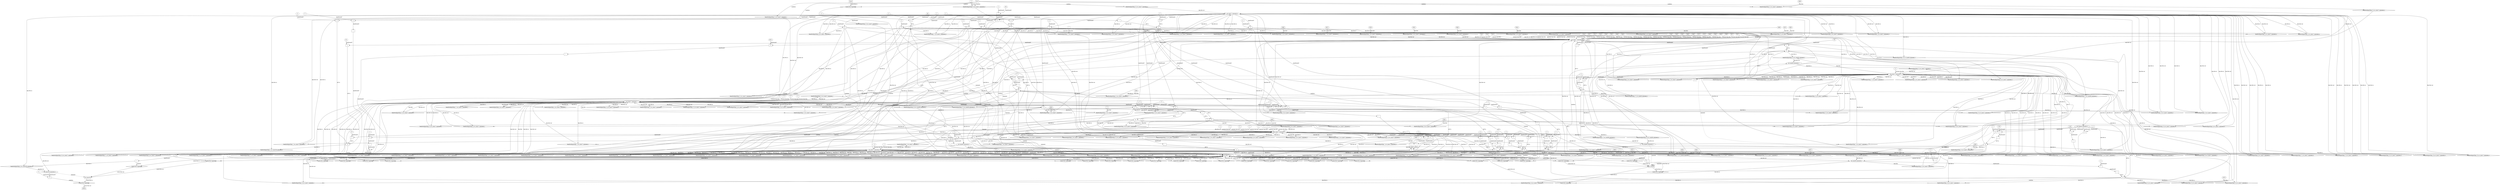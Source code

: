digraph dag {
"inv_main109" [label="inv_main109" nodeName="inv_main109" class=cfn  shape="rect"];
"inv_main17" [label="inv_main17" nodeName="inv_main17" class=cfn  shape="rect"];
"inv_main69" [label="inv_main69" nodeName="inv_main69" class=cfn  shape="rect"];
FALSE [label="FALSE" nodeName=FALSE class=cfn  shape="rect"];
Initial [label="Initial" nodeName=Initial class=cfn  shape="rect"];
ControlFowHyperEdge_0 [label="Control flow hyperedge" nodeName=ControlFowHyperEdge_0 class=controlFlowHyperEdge shape="diamond"];
"inv_main17" -> ControlFowHyperEdge_0 [label="control flow in"]
ControlFowHyperEdge_0 -> "inv_main109" [label="control flow out"]
ControlFowHyperEdge_1 [label="Control flow hyperedge" nodeName=ControlFowHyperEdge_1 class=controlFlowHyperEdge shape="diamond"];
"inv_main17" -> ControlFowHyperEdge_1 [label="control flow in"]
ControlFowHyperEdge_1 -> "inv_main109" [label="control flow out"]
ControlFowHyperEdge_2 [label="Control flow hyperedge" nodeName=ControlFowHyperEdge_2 class=controlFlowHyperEdge shape="diamond"];
"inv_main17" -> ControlFowHyperEdge_2 [label="control flow in"]
ControlFowHyperEdge_2 -> "inv_main17" [label="control flow out"]
ControlFowHyperEdge_3 [label="Control flow hyperedge" nodeName=ControlFowHyperEdge_3 class=controlFlowHyperEdge shape="diamond"];
"inv_main17" -> ControlFowHyperEdge_3 [label="control flow in"]
ControlFowHyperEdge_3 -> "inv_main17" [label="control flow out"]
ControlFowHyperEdge_4 [label="Control flow hyperedge" nodeName=ControlFowHyperEdge_4 class=controlFlowHyperEdge shape="diamond"];
"inv_main17" -> ControlFowHyperEdge_4 [label="control flow in"]
ControlFowHyperEdge_4 -> "inv_main17" [label="control flow out"]
ControlFowHyperEdge_5 [label="Control flow hyperedge" nodeName=ControlFowHyperEdge_5 class=controlFlowHyperEdge shape="diamond"];
"inv_main17" -> ControlFowHyperEdge_5 [label="control flow in"]
ControlFowHyperEdge_5 -> "inv_main17" [label="control flow out"]
ControlFowHyperEdge_6 [label="Control flow hyperedge" nodeName=ControlFowHyperEdge_6 class=controlFlowHyperEdge shape="diamond"];
"inv_main17" -> ControlFowHyperEdge_6 [label="control flow in"]
ControlFowHyperEdge_6 -> "inv_main17" [label="control flow out"]
ControlFowHyperEdge_7 [label="Control flow hyperedge" nodeName=ControlFowHyperEdge_7 class=controlFlowHyperEdge shape="diamond"];
"inv_main17" -> ControlFowHyperEdge_7 [label="control flow in"]
ControlFowHyperEdge_7 -> "inv_main17" [label="control flow out"]
ControlFowHyperEdge_8 [label="Control flow hyperedge" nodeName=ControlFowHyperEdge_8 class=controlFlowHyperEdge shape="diamond"];
"inv_main17" -> ControlFowHyperEdge_8 [label="control flow in"]
ControlFowHyperEdge_8 -> "inv_main17" [label="control flow out"]
ControlFowHyperEdge_9 [label="Control flow hyperedge" nodeName=ControlFowHyperEdge_9 class=controlFlowHyperEdge shape="diamond"];
"inv_main17" -> ControlFowHyperEdge_9 [label="control flow in"]
ControlFowHyperEdge_9 -> "inv_main17" [label="control flow out"]
ControlFowHyperEdge_10 [label="Control flow hyperedge" nodeName=ControlFowHyperEdge_10 class=controlFlowHyperEdge shape="diamond"];
"inv_main17" -> ControlFowHyperEdge_10 [label="control flow in"]
ControlFowHyperEdge_10 -> "inv_main17" [label="control flow out"]
ControlFowHyperEdge_11 [label="Control flow hyperedge" nodeName=ControlFowHyperEdge_11 class=controlFlowHyperEdge shape="diamond"];
"inv_main17" -> ControlFowHyperEdge_11 [label="control flow in"]
ControlFowHyperEdge_11 -> "inv_main17" [label="control flow out"]
ControlFowHyperEdge_12 [label="Control flow hyperedge" nodeName=ControlFowHyperEdge_12 class=controlFlowHyperEdge shape="diamond"];
"inv_main17" -> ControlFowHyperEdge_12 [label="control flow in"]
ControlFowHyperEdge_12 -> "inv_main17" [label="control flow out"]
ControlFowHyperEdge_13 [label="Control flow hyperedge" nodeName=ControlFowHyperEdge_13 class=controlFlowHyperEdge shape="diamond"];
"inv_main17" -> ControlFowHyperEdge_13 [label="control flow in"]
ControlFowHyperEdge_13 -> "inv_main17" [label="control flow out"]
ControlFowHyperEdge_14 [label="Control flow hyperedge" nodeName=ControlFowHyperEdge_14 class=controlFlowHyperEdge shape="diamond"];
"inv_main17" -> ControlFowHyperEdge_14 [label="control flow in"]
ControlFowHyperEdge_14 -> "inv_main17" [label="control flow out"]
ControlFowHyperEdge_15 [label="Control flow hyperedge" nodeName=ControlFowHyperEdge_15 class=controlFlowHyperEdge shape="diamond"];
"inv_main17" -> ControlFowHyperEdge_15 [label="control flow in"]
ControlFowHyperEdge_15 -> "inv_main17" [label="control flow out"]
ControlFowHyperEdge_16 [label="Control flow hyperedge" nodeName=ControlFowHyperEdge_16 class=controlFlowHyperEdge shape="diamond"];
"inv_main17" -> ControlFowHyperEdge_16 [label="control flow in"]
ControlFowHyperEdge_16 -> "inv_main17" [label="control flow out"]
ControlFowHyperEdge_17 [label="Control flow hyperedge" nodeName=ControlFowHyperEdge_17 class=controlFlowHyperEdge shape="diamond"];
"inv_main17" -> ControlFowHyperEdge_17 [label="control flow in"]
ControlFowHyperEdge_17 -> "inv_main17" [label="control flow out"]
ControlFowHyperEdge_18 [label="Control flow hyperedge" nodeName=ControlFowHyperEdge_18 class=controlFlowHyperEdge shape="diamond"];
"inv_main17" -> ControlFowHyperEdge_18 [label="control flow in"]
ControlFowHyperEdge_18 -> "inv_main17" [label="control flow out"]
ControlFowHyperEdge_19 [label="Control flow hyperedge" nodeName=ControlFowHyperEdge_19 class=controlFlowHyperEdge shape="diamond"];
"inv_main17" -> ControlFowHyperEdge_19 [label="control flow in"]
ControlFowHyperEdge_19 -> "inv_main17" [label="control flow out"]
ControlFowHyperEdge_20 [label="Control flow hyperedge" nodeName=ControlFowHyperEdge_20 class=controlFlowHyperEdge shape="diamond"];
"inv_main17" -> ControlFowHyperEdge_20 [label="control flow in"]
ControlFowHyperEdge_20 -> "inv_main17" [label="control flow out"]
ControlFowHyperEdge_21 [label="Control flow hyperedge" nodeName=ControlFowHyperEdge_21 class=controlFlowHyperEdge shape="diamond"];
"inv_main17" -> ControlFowHyperEdge_21 [label="control flow in"]
ControlFowHyperEdge_21 -> "inv_main17" [label="control flow out"]
ControlFowHyperEdge_22 [label="Control flow hyperedge" nodeName=ControlFowHyperEdge_22 class=controlFlowHyperEdge shape="diamond"];
"inv_main17" -> ControlFowHyperEdge_22 [label="control flow in"]
ControlFowHyperEdge_22 -> "inv_main17" [label="control flow out"]
ControlFowHyperEdge_23 [label="Control flow hyperedge" nodeName=ControlFowHyperEdge_23 class=controlFlowHyperEdge shape="diamond"];
"inv_main69" -> ControlFowHyperEdge_23 [label="control flow in"]
ControlFowHyperEdge_23 -> "inv_main17" [label="control flow out"]
ControlFowHyperEdge_24 [label="Control flow hyperedge" nodeName=ControlFowHyperEdge_24 class=controlFlowHyperEdge shape="diamond"];
"inv_main69" -> ControlFowHyperEdge_24 [label="control flow in"]
ControlFowHyperEdge_24 -> "inv_main17" [label="control flow out"]
ControlFowHyperEdge_25 [label="Control flow hyperedge" nodeName=ControlFowHyperEdge_25 class=controlFlowHyperEdge shape="diamond"];
"Initial" -> ControlFowHyperEdge_25 [label="control flow in"]
ControlFowHyperEdge_25 -> "inv_main17" [label="control flow out"]
ControlFowHyperEdge_26 [label="Control flow hyperedge" nodeName=ControlFowHyperEdge_26 class=controlFlowHyperEdge shape="diamond"];
"inv_main17" -> ControlFowHyperEdge_26 [label="control flow in"]
ControlFowHyperEdge_26 -> "inv_main69" [label="control flow out"]
ControlFowHyperEdge_27 [label="Control flow hyperedge" nodeName=ControlFowHyperEdge_27 class=controlFlowHyperEdge shape="diamond"];
"inv_main17" -> ControlFowHyperEdge_27 [label="control flow in"]
ControlFowHyperEdge_27 -> "inv_main69" [label="control flow out"]
ControlFowHyperEdge_28 [label="Control flow hyperedge" nodeName=ControlFowHyperEdge_28 class=controlFlowHyperEdge shape="diamond"];
"inv_main109" -> ControlFowHyperEdge_28 [label="control flow in"]
ControlFowHyperEdge_28 -> "FALSE" [label="control flow out"]
"inv_main109_argument_0" [label="inv_main109_argument_0" nodeName=argument0 class=argument  head="inv_main109" shape="oval"];
"inv_main109_argument_0" -> "inv_main109"[label="argument" style="dashed"]
"inv_main17_argument_0" [label="inv_main17_argument_0" nodeName=argument0 class=argument  head="inv_main17" shape="oval"];
"inv_main17_argument_0" -> "inv_main17"[label="argument" style="dashed"]
"inv_main17_argument_1" [label="inv_main17_argument_1" nodeName=argument1 class=argument  head="inv_main17" shape="oval"];
"inv_main17_argument_1" -> "inv_main17"[label="argument" style="dashed"]
"inv_main17_argument_2" [label="inv_main17_argument_2" nodeName=argument2 class=argument  head="inv_main17" shape="oval"];
"inv_main17_argument_2" -> "inv_main17"[label="argument" style="dashed"]
"inv_main17_argument_3" [label="inv_main17_argument_3" nodeName=argument3 class=argument  head="inv_main17" shape="oval"];
"inv_main17_argument_3" -> "inv_main17"[label="argument" style="dashed"]
"inv_main17_argument_4" [label="inv_main17_argument_4" nodeName=argument4 class=argument  head="inv_main17" shape="oval"];
"inv_main17_argument_4" -> "inv_main17"[label="argument" style="dashed"]
"inv_main17_argument_5" [label="inv_main17_argument_5" nodeName=argument5 class=argument  head="inv_main17" shape="oval"];
"inv_main17_argument_5" -> "inv_main17"[label="argument" style="dashed"]
"inv_main69_argument_0" [label="inv_main69_argument_0" nodeName=argument0 class=argument  head="inv_main69" shape="oval"];
"inv_main69_argument_0" -> "inv_main69"[label="argument" style="dashed"]
"inv_main69_argument_1" [label="inv_main69_argument_1" nodeName=argument1 class=argument  head="inv_main69" shape="oval"];
"inv_main69_argument_1" -> "inv_main69"[label="argument" style="dashed"]
"inv_main69_argument_2" [label="inv_main69_argument_2" nodeName=argument2 class=argument  head="inv_main69" shape="oval"];
"inv_main69_argument_2" -> "inv_main69"[label="argument" style="dashed"]
"inv_main69_argument_3" [label="inv_main69_argument_3" nodeName=argument3 class=argument  head="inv_main69" shape="oval"];
"inv_main69_argument_3" -> "inv_main69"[label="argument" style="dashed"]
"inv_main69_argument_4" [label="inv_main69_argument_4" nodeName=argument4 class=argument  head="inv_main69" shape="oval"];
"inv_main69_argument_4" -> "inv_main69"[label="argument" style="dashed"]

"xxxinv_main109___inv_main17_0xxxguard_0_node_0" [label="!" nodeName="xxxinv_main109___inv_main17_0xxxguard_0_node_0" class=Operator shape="rect"];
"xxxinv_main109___inv_main17_0xxxguard_0_node_1" [label="Or" nodeName="xxxinv_main109___inv_main17_0xxxguard_0_node_1" class=Operator ];
"xxxinv_main109___inv_main17_0xxxguard_0_node_2" [label="Or" nodeName="xxxinv_main109___inv_main17_0xxxguard_0_node_2" class=Operator ];
"xxxinv_main109___inv_main17_0xxxguard_0_node_3" [label="!" nodeName="xxxinv_main109___inv_main17_0xxxguard_0_node_3" class=Operator shape="rect"];
"xxxinv_main109___inv_main17_0xxxguard_0_node_4" [label=">=" nodeName="xxxinv_main109___inv_main17_0xxxguard_0_node_4" class=Operator  shape="rect"];
"xxxinv_main109___inv_main17_0xxxguard_0_node_6" [label="3" nodeName="xxxinv_main109___inv_main17_0xxxguard_0_node_6" class=Literal ];
"xxxinv_main109___inv_main17_0xxxguard_0_node_7" [label="!" nodeName="xxxinv_main109___inv_main17_0xxxguard_0_node_7" class=Operator shape="rect"];
"xxxinv_main109___inv_main17_0xxxguard_0_node_8" [label=">=" nodeName="xxxinv_main109___inv_main17_0xxxguard_0_node_8" class=Operator  shape="rect"];
"xxxinv_main109___inv_main17_0xxxguard_0_node_9" [label="8512" nodeName="xxxinv_main109___inv_main17_0xxxguard_0_node_9" class=Literal ];
"xxxinv_main109___inv_main17_0xxxguard_0_node_11" [label="!" nodeName="xxxinv_main109___inv_main17_0xxxguard_0_node_11" class=Operator shape="rect"];
"xxxinv_main109___inv_main17_0xxxguard_0_node_12" [label=">=" nodeName="xxxinv_main109___inv_main17_0xxxguard_0_node_12" class=Operator  shape="rect"];
"xxxinv_main109___inv_main17_0xxxguard_0_node_14" [label="0" nodeName="xxxinv_main109___inv_main17_0xxxguard_0_node_14" class=Literal ];
"xxxinv_main109___inv_main17_0xxxguard_0_node_1" -> "xxxinv_main109___inv_main17_0xxxguard_0_node_0"[label="dataFlowAST"]
"xxxinv_main109___inv_main17_0xxxguard_0_node_2" -> "xxxinv_main109___inv_main17_0xxxguard_0_node_1"[label="dataFlowAST"]
"xxxinv_main109___inv_main17_0xxxguard_0_node_11" -> "xxxinv_main109___inv_main17_0xxxguard_0_node_1"[label="dataFlowAST"]
"xxxinv_main109___inv_main17_0xxxguard_0_node_3" -> "xxxinv_main109___inv_main17_0xxxguard_0_node_2"[label="dataFlowAST"]
"xxxinv_main109___inv_main17_0xxxguard_0_node_7" -> "xxxinv_main109___inv_main17_0xxxguard_0_node_2"[label="dataFlowAST"]
"xxxinv_main109___inv_main17_0xxxguard_0_node_4" -> "xxxinv_main109___inv_main17_0xxxguard_0_node_3"[label="dataFlowAST"]
"inv_main17_argument_5" -> "xxxinv_main109___inv_main17_0xxxguard_0_node_4"[label="dataFlowAST"]
"xxxinv_main109___inv_main17_0xxxguard_0_node_6" -> "xxxinv_main109___inv_main17_0xxxguard_0_node_4"[label="dataFlowAST"]
"xxxinv_main109___inv_main17_0xxxguard_0_node_8" -> "xxxinv_main109___inv_main17_0xxxguard_0_node_7"[label="dataFlowAST"]
"xxxinv_main109___inv_main17_0xxxguard_0_node_9" -> "xxxinv_main109___inv_main17_0xxxguard_0_node_8"[label="dataFlowAST"]
"inv_main17_argument_0" -> "xxxinv_main109___inv_main17_0xxxguard_0_node_8"[label="dataFlowAST"]
"xxxinv_main109___inv_main17_0xxxguard_0_node_12" -> "xxxinv_main109___inv_main17_0xxxguard_0_node_11"[label="dataFlowAST"]
"inv_main17_argument_4" -> "xxxinv_main109___inv_main17_0xxxguard_0_node_12"[label="dataFlowAST"]
"xxxinv_main109___inv_main17_0xxxguard_0_node_14" -> "xxxinv_main109___inv_main17_0xxxguard_0_node_12"[label="dataFlowAST"]

"xxxinv_main109___inv_main17_0xxxguard_0_node_0" -> "ControlFowHyperEdge_0" [label="condition"];
"xxxinv_main109___inv_main17_1xxx_and" [label="&" nodeName="xxxinv_main109___inv_main17_1xxx_and" class=Operator shape="rect"];
"xxxinv_main109___inv_main17_1xxxguard_0_node_0" [label=">=" nodeName="xxxinv_main109___inv_main17_1xxxguard_0_node_0" class=Operator  shape="rect"];
"xxxinv_main109___inv_main17_1xxxguard_0_node_2" [label="0" nodeName="xxxinv_main109___inv_main17_1xxxguard_0_node_2" class=Literal ];
"inv_main17_argument_4" -> "xxxinv_main109___inv_main17_1xxxguard_0_node_0"[label="dataFlowAST"]
"xxxinv_main109___inv_main17_1xxxguard_0_node_2" -> "xxxinv_main109___inv_main17_1xxxguard_0_node_0"[label="dataFlowAST"]

"xxxinv_main109___inv_main17_1xxxguard_0_node_0" -> "xxxinv_main109___inv_main17_1xxx_and" [label="AST &"];
"xxxinv_main109___inv_main17_1xxxguard1_node_0" [label="=" nodeName="xxxinv_main109___inv_main17_1xxxguard1_node_0" class=Operator  shape="rect"];
"xxxinv_main109___inv_main17_1xxxguard1_node_1" [label="P2" nodeName="xxxinv_main109___inv_main17_1xxxguard1_node_1" class=Constant ];
"xxxinv_main109___inv_main17_1xxxguard1_node_1" -> "xxxinv_main109___inv_main17_1xxxguard1_node_0"[label="dataFlowAST"]
"inv_main17_argument_0" -> "xxxinv_main109___inv_main17_1xxxguard1_node_0"[label="dataFlowAST"]

"xxxinv_main109___inv_main17_1xxxguard1_node_0" -> "xxxinv_main109___inv_main17_1xxx_and" [label="AST &"];
"xxxinv_main109___inv_main17_1xxxguard2_node_0" [label="=" nodeName="xxxinv_main109___inv_main17_1xxxguard2_node_0" class=Operator  shape="rect"];
"xxxinv_main109___inv_main17_1xxxguard2_node_1" [label="P7" nodeName="xxxinv_main109___inv_main17_1xxxguard2_node_1" class=Constant ];
"xxxinv_main109___inv_main17_1xxxguard2_node_1" -> "xxxinv_main109___inv_main17_1xxxguard2_node_0"[label="dataFlowAST"]
"inv_main17_argument_5" -> "xxxinv_main109___inv_main17_1xxxguard2_node_0"[label="dataFlowAST"]

"xxxinv_main109___inv_main17_1xxxguard2_node_0" -> "xxxinv_main109___inv_main17_1xxx_and" [label="AST &"];
"xxxinv_main109___inv_main17_1xxx_and" -> "ControlFowHyperEdge_1" [label="condition"];
"xxxinv_main17___inv_main17_2xxx_and" [label="&" nodeName="xxxinv_main17___inv_main17_2xxx_and" class=Operator shape="rect"];
"xxxinv_main17___inv_main17_2xxxguard_0_node_0" [label="!" nodeName="xxxinv_main17___inv_main17_2xxxguard_0_node_0" class=Operator shape="rect"];
"xxxinv_main17___inv_main17_2xxxguard_0_node_1" [label=">=" nodeName="xxxinv_main17___inv_main17_2xxxguard_0_node_1" class=Operator  shape="rect"];
"xxxinv_main17___inv_main17_2xxxguard_0_node_3" [label="3" nodeName="xxxinv_main17___inv_main17_2xxxguard_0_node_3" class=Literal ];
"xxxinv_main17___inv_main17_2xxxguard_0_node_1" -> "xxxinv_main17___inv_main17_2xxxguard_0_node_0"[label="dataFlowAST"]
"inv_main17_argument_5" -> "xxxinv_main17___inv_main17_2xxxguard_0_node_1"[label="dataFlowAST"]
"xxxinv_main17___inv_main17_2xxxguard_0_node_3" -> "xxxinv_main17___inv_main17_2xxxguard_0_node_1"[label="dataFlowAST"]

"xxxinv_main17___inv_main17_2xxxguard_0_node_0" -> "xxxinv_main17___inv_main17_2xxx_and" [label="AST &"];
"xxxinv_main17___inv_main17_2xxxguard1_node_0" [label=">=" nodeName="xxxinv_main17___inv_main17_2xxxguard1_node_0" class=Operator  shape="rect"];
"xxxinv_main17___inv_main17_2xxxguard1_node_2" [label="0" nodeName="xxxinv_main17___inv_main17_2xxxguard1_node_2" class=Literal ];
"inv_main17_argument_4" -> "xxxinv_main17___inv_main17_2xxxguard1_node_0"[label="dataFlowAST"]
"xxxinv_main17___inv_main17_2xxxguard1_node_2" -> "xxxinv_main17___inv_main17_2xxxguard1_node_0"[label="dataFlowAST"]

"xxxinv_main17___inv_main17_2xxxguard1_node_0" -> "xxxinv_main17___inv_main17_2xxx_and" [label="AST &"];
"xxxinv_main17___inv_main17_2xxx_and" -> "ControlFowHyperEdge_2" [label="condition"];
"xxxinv_main17___inv_main17_2xxxdataFlow_0_node_0" [label="8528" nodeName="xxxinv_main17___inv_main17_2xxxdataFlow_0_node_0" class=Literal ];

"xxxinv_main17___inv_main17_2xxxdataFlow_0_node_0" -> "DataFowHyperEdge_2_inv_main17_argument_0" [label="data flow"];
"xxxinv_main17___inv_main17_3xxxguard_0_node_0" [label=">=" nodeName="xxxinv_main17___inv_main17_3xxxguard_0_node_0" class=Operator  shape="rect"];
"xxxinv_main17___inv_main17_3xxxguard_0_node_2" [label="0" nodeName="xxxinv_main17___inv_main17_3xxxguard_0_node_2" class=Literal ];
"inv_main17_argument_4" -> "xxxinv_main17___inv_main17_3xxxguard_0_node_0"[label="dataFlowAST"]
"xxxinv_main17___inv_main17_3xxxguard_0_node_2" -> "xxxinv_main17___inv_main17_3xxxguard_0_node_0"[label="dataFlowAST"]

"xxxinv_main17___inv_main17_3xxxguard_0_node_0" -> "ControlFowHyperEdge_3" [label="condition"];
"xxxinv_main17___inv_main17_3xxxdataFlow_0_node_0" [label="8544" nodeName="xxxinv_main17___inv_main17_3xxxdataFlow_0_node_0" class=Literal ];

"xxxinv_main17___inv_main17_3xxxdataFlow_0_node_0" -> "DataFowHyperEdge_3_inv_main17_argument_0" [label="data flow"];
"xxxinv_main17___inv_main17_4xxxguard_0_node_0" [label=">=" nodeName="xxxinv_main17___inv_main17_4xxxguard_0_node_0" class=Operator  shape="rect"];
"xxxinv_main17___inv_main17_4xxxguard_0_node_2" [label="0" nodeName="xxxinv_main17___inv_main17_4xxxguard_0_node_2" class=Literal ];
"inv_main17_argument_4" -> "xxxinv_main17___inv_main17_4xxxguard_0_node_0"[label="dataFlowAST"]
"xxxinv_main17___inv_main17_4xxxguard_0_node_2" -> "xxxinv_main17___inv_main17_4xxxguard_0_node_0"[label="dataFlowAST"]

"xxxinv_main17___inv_main17_4xxxguard_0_node_0" -> "ControlFowHyperEdge_4" [label="condition"];
"xxxinv_main17___inv_main17_4xxxdataFlow_0_node_0" [label="8576" nodeName="xxxinv_main17___inv_main17_4xxxdataFlow_0_node_0" class=Literal ];

"xxxinv_main17___inv_main17_4xxxdataFlow_0_node_0" -> "DataFowHyperEdge_4_inv_main17_argument_0" [label="data flow"];
"xxxinv_main17___inv_main17_5xxxguard_0_node_0" [label=">=" nodeName="xxxinv_main17___inv_main17_5xxxguard_0_node_0" class=Operator  shape="rect"];
"xxxinv_main17___inv_main17_5xxxguard_0_node_2" [label="0" nodeName="xxxinv_main17___inv_main17_5xxxguard_0_node_2" class=Literal ];
"inv_main17_argument_4" -> "xxxinv_main17___inv_main17_5xxxguard_0_node_0"[label="dataFlowAST"]
"xxxinv_main17___inv_main17_5xxxguard_0_node_2" -> "xxxinv_main17___inv_main17_5xxxguard_0_node_0"[label="dataFlowAST"]

"xxxinv_main17___inv_main17_5xxxguard_0_node_0" -> "ControlFowHyperEdge_5" [label="condition"];
"xxxinv_main17___inv_main17_5xxxdataFlow_0_node_0" [label="8608" nodeName="xxxinv_main17___inv_main17_5xxxdataFlow_0_node_0" class=Literal ];

"xxxinv_main17___inv_main17_5xxxdataFlow_0_node_0" -> "DataFowHyperEdge_5_inv_main17_argument_0" [label="data flow"];
"xxxinv_main17___inv_main17_6xxxguard_0_node_0" [label=">=" nodeName="xxxinv_main17___inv_main17_6xxxguard_0_node_0" class=Operator  shape="rect"];
"xxxinv_main17___inv_main17_6xxxguard_0_node_2" [label="0" nodeName="xxxinv_main17___inv_main17_6xxxguard_0_node_2" class=Literal ];
"inv_main17_argument_4" -> "xxxinv_main17___inv_main17_6xxxguard_0_node_0"[label="dataFlowAST"]
"xxxinv_main17___inv_main17_6xxxguard_0_node_2" -> "xxxinv_main17___inv_main17_6xxxguard_0_node_0"[label="dataFlowAST"]

"xxxinv_main17___inv_main17_6xxxguard_0_node_0" -> "ControlFowHyperEdge_6" [label="condition"];
"xxxinv_main17___inv_main17_6xxxdataFlow_0_node_0" [label="8640" nodeName="xxxinv_main17___inv_main17_6xxxdataFlow_0_node_0" class=Literal ];

"xxxinv_main17___inv_main17_6xxxdataFlow_0_node_0" -> "DataFowHyperEdge_6_inv_main17_argument_0" [label="data flow"];
"xxxinv_main17___inv_main17_7xxxguard_0_node_0" [label=">=" nodeName="xxxinv_main17___inv_main17_7xxxguard_0_node_0" class=Operator  shape="rect"];
"inv_main17_argument_4" -> "xxxinv_main17___inv_main17_7xxxguard_0_node_0"[label="dataFlowAST"]
"inv_main17_argument_5" -> "xxxinv_main17___inv_main17_7xxxguard_0_node_0"[label="dataFlowAST"]

"xxxinv_main17___inv_main17_7xxxguard_0_node_0" -> "ControlFowHyperEdge_7" [label="condition"];
"xxxinv_main17___inv_main17_7xxxdataFlow_0_node_0" [label="8496" nodeName="xxxinv_main17___inv_main17_7xxxdataFlow_0_node_0" class=Literal ];

"xxxinv_main17___inv_main17_7xxxdataFlow_0_node_0" -> "DataFowHyperEdge_7_inv_main17_argument_0" [label="data flow"];
"xxxinv_main17___inv_main17_7xxxdataFlow1_node_0" [label="1" nodeName="xxxinv_main17___inv_main17_7xxxdataFlow1_node_0" class=Literal ];

"xxxinv_main17___inv_main17_7xxxdataFlow1_node_0" -> "DataFowHyperEdge_7_inv_main17_argument_5" [label="data flow"];
"xxxinv_main17___inv_main17_8xxx_and" [label="&" nodeName="xxxinv_main17___inv_main17_8xxx_and" class=Operator shape="rect"];
"xxxinv_main17___inv_main17_8xxxguard_0_node_0" [label="!" nodeName="xxxinv_main17___inv_main17_8xxxguard_0_node_0" class=Operator shape="rect"];
"xxxinv_main17___inv_main17_8xxxguard_0_node_1" [label="=" nodeName="xxxinv_main17___inv_main17_8xxxguard_0_node_1" class=Operator  shape="rect"];
"xxxinv_main17___inv_main17_8xxxguard_0_node_3" [label="0" nodeName="xxxinv_main17___inv_main17_8xxxguard_0_node_3" class=Literal ];
"xxxinv_main17___inv_main17_8xxxguard_0_node_1" -> "xxxinv_main17___inv_main17_8xxxguard_0_node_0"[label="dataFlowAST"]
"inv_main17_argument_5" -> "xxxinv_main17___inv_main17_8xxxguard_0_node_1"[label="dataFlowAST"]
"xxxinv_main17___inv_main17_8xxxguard_0_node_3" -> "xxxinv_main17___inv_main17_8xxxguard_0_node_1"[label="dataFlowAST"]

"xxxinv_main17___inv_main17_8xxxguard_0_node_0" -> "xxxinv_main17___inv_main17_8xxx_and" [label="AST &"];
"xxxinv_main17___inv_main17_8xxxguard1_node_0" [label="!" nodeName="xxxinv_main17___inv_main17_8xxxguard1_node_0" class=Operator shape="rect"];
"xxxinv_main17___inv_main17_8xxxguard1_node_1" [label=">=" nodeName="xxxinv_main17___inv_main17_8xxxguard1_node_1" class=Operator  shape="rect"];
"xxxinv_main17___inv_main17_8xxxguard1_node_3" [label="3" nodeName="xxxinv_main17___inv_main17_8xxxguard1_node_3" class=Literal ];
"xxxinv_main17___inv_main17_8xxxguard1_node_1" -> "xxxinv_main17___inv_main17_8xxxguard1_node_0"[label="dataFlowAST"]
"inv_main17_argument_5" -> "xxxinv_main17___inv_main17_8xxxguard1_node_1"[label="dataFlowAST"]
"xxxinv_main17___inv_main17_8xxxguard1_node_3" -> "xxxinv_main17___inv_main17_8xxxguard1_node_1"[label="dataFlowAST"]

"xxxinv_main17___inv_main17_8xxxguard1_node_0" -> "xxxinv_main17___inv_main17_8xxx_and" [label="AST &"];
"xxxinv_main17___inv_main17_8xxxguard2_node_0" [label=">=" nodeName="xxxinv_main17___inv_main17_8xxxguard2_node_0" class=Operator  shape="rect"];
"inv_main17_argument_4" -> "xxxinv_main17___inv_main17_8xxxguard2_node_0"[label="dataFlowAST"]
"xxxinv_main17___inv_main17_8xxxguard_0_node_3" -> "xxxinv_main17___inv_main17_8xxxguard2_node_0"[label="dataFlowAST"]

"xxxinv_main17___inv_main17_8xxxguard2_node_0" -> "xxxinv_main17___inv_main17_8xxx_and" [label="AST &"];
"xxxinv_main17___inv_main17_8xxx_and" -> "ControlFowHyperEdge_8" [label="condition"];
"xxxinv_main17___inv_main17_8xxxdataFlow_0_node_0" [label="8496" nodeName="xxxinv_main17___inv_main17_8xxxdataFlow_0_node_0" class=Literal ];

"xxxinv_main17___inv_main17_8xxxdataFlow_0_node_0" -> "DataFowHyperEdge_8_inv_main17_argument_0" [label="data flow"];
"xxxinv_main17___inv_main17_9xxx_and" [label="&" nodeName="xxxinv_main17___inv_main17_9xxx_and" class=Operator shape="rect"];
"xxxinv_main17___inv_main17_9xxxguard_0_node_0" [label=">=" nodeName="xxxinv_main17___inv_main17_9xxxguard_0_node_0" class=Operator  shape="rect"];
"xxxinv_main17___inv_main17_9xxxguard_0_node_2" [label="0" nodeName="xxxinv_main17___inv_main17_9xxxguard_0_node_2" class=Literal ];
"inv_main17_argument_4" -> "xxxinv_main17___inv_main17_9xxxguard_0_node_0"[label="dataFlowAST"]
"xxxinv_main17___inv_main17_9xxxguard_0_node_2" -> "xxxinv_main17___inv_main17_9xxxguard_0_node_0"[label="dataFlowAST"]

"xxxinv_main17___inv_main17_9xxxguard_0_node_0" -> "xxxinv_main17___inv_main17_9xxx_and" [label="AST &"];
"xxxinv_main17___inv_main17_9xxxguard1_node_0" [label="!" nodeName="xxxinv_main17___inv_main17_9xxxguard1_node_0" class=Operator shape="rect"];
"xxxinv_main17___inv_main17_9xxxguard1_node_1" [label="=" nodeName="xxxinv_main17___inv_main17_9xxxguard1_node_1" class=Operator  shape="rect"];
"xxxinv_main17___inv_main17_9xxxguard1_node_1" -> "xxxinv_main17___inv_main17_9xxxguard1_node_0"[label="dataFlowAST"]
"inv_main17_argument_1" -> "xxxinv_main17___inv_main17_9xxxguard1_node_1"[label="dataFlowAST"]
"xxxinv_main17___inv_main17_9xxxguard_0_node_2" -> "xxxinv_main17___inv_main17_9xxxguard1_node_1"[label="dataFlowAST"]

"xxxinv_main17___inv_main17_9xxxguard1_node_0" -> "xxxinv_main17___inv_main17_9xxx_and" [label="AST &"];
"xxxinv_main17___inv_main17_9xxx_and" -> "ControlFowHyperEdge_9" [label="condition"];
"xxxinv_main17___inv_main17_9xxxdataFlow_0_node_0" [label="8656" nodeName="xxxinv_main17___inv_main17_9xxxdataFlow_0_node_0" class=Literal ];

"xxxinv_main17___inv_main17_9xxxdataFlow_0_node_0" -> "DataFowHyperEdge_9_inv_main17_argument_0" [label="data flow"];
"xxxinv_main17___inv_main17_9xxxdataFlow1_node_0" [label="2" nodeName="xxxinv_main17___inv_main17_9xxxdataFlow1_node_0" class=Literal ];

"xxxinv_main17___inv_main17_9xxxdataFlow1_node_0" -> "DataFowHyperEdge_9_inv_main17_argument_5" [label="data flow"];
"xxxinv_main17___inv_main17_10xxxguard_0_node_0" [label=">=" nodeName="xxxinv_main17___inv_main17_10xxxguard_0_node_0" class=Operator  shape="rect"];
"inv_main17_argument_4" -> "xxxinv_main17___inv_main17_10xxxguard_0_node_0"[label="dataFlowAST"]
"inv_main17_argument_1" -> "xxxinv_main17___inv_main17_10xxxguard_0_node_0"[label="dataFlowAST"]

"xxxinv_main17___inv_main17_10xxxguard_0_node_0" -> "ControlFowHyperEdge_10" [label="condition"];
"xxxinv_main17___inv_main17_10xxxdataFlow_0_node_0" [label="8512" nodeName="xxxinv_main17___inv_main17_10xxxdataFlow_0_node_0" class=Literal ];

"xxxinv_main17___inv_main17_10xxxdataFlow_0_node_0" -> "DataFowHyperEdge_10_inv_main17_argument_0" [label="data flow"];

"inv_main17_argument_1" -> "DataFowHyperEdge_10_inv_main17_argument_1" [label="data flow"];
"xxxinv_main17___inv_main17_10xxxdataFlow2_node_0" [label="2" nodeName="xxxinv_main17___inv_main17_10xxxdataFlow2_node_0" class=Literal ];

"xxxinv_main17___inv_main17_10xxxdataFlow2_node_0" -> "DataFowHyperEdge_10_inv_main17_argument_5" [label="data flow"];
"xxxinv_main17___inv_main17_11xxx_and" [label="&" nodeName="xxxinv_main17___inv_main17_11xxx_and" class=Operator shape="rect"];
"xxxinv_main17___inv_main17_11xxxguard_0_node_0" [label="!" nodeName="xxxinv_main17___inv_main17_11xxxguard_0_node_0" class=Operator shape="rect"];
"xxxinv_main17___inv_main17_11xxxguard_0_node_1" [label="=" nodeName="xxxinv_main17___inv_main17_11xxxguard_0_node_1" class=Operator  shape="rect"];
"xxxinv_main17___inv_main17_11xxxguard_0_node_3" [label="1" nodeName="xxxinv_main17___inv_main17_11xxxguard_0_node_3" class=Literal ];
"xxxinv_main17___inv_main17_11xxxguard_0_node_1" -> "xxxinv_main17___inv_main17_11xxxguard_0_node_0"[label="dataFlowAST"]
"inv_main17_argument_5" -> "xxxinv_main17___inv_main17_11xxxguard_0_node_1"[label="dataFlowAST"]
"xxxinv_main17___inv_main17_11xxxguard_0_node_3" -> "xxxinv_main17___inv_main17_11xxxguard_0_node_1"[label="dataFlowAST"]

"xxxinv_main17___inv_main17_11xxxguard_0_node_0" -> "xxxinv_main17___inv_main17_11xxx_and" [label="AST &"];
"xxxinv_main17___inv_main17_11xxxguard1_node_0" [label="!" nodeName="xxxinv_main17___inv_main17_11xxxguard1_node_0" class=Operator shape="rect"];
"xxxinv_main17___inv_main17_11xxxguard1_node_1" [label=">=" nodeName="xxxinv_main17___inv_main17_11xxxguard1_node_1" class=Operator  shape="rect"];
"xxxinv_main17___inv_main17_11xxxguard1_node_3" [label="3" nodeName="xxxinv_main17___inv_main17_11xxxguard1_node_3" class=Literal ];
"xxxinv_main17___inv_main17_11xxxguard1_node_1" -> "xxxinv_main17___inv_main17_11xxxguard1_node_0"[label="dataFlowAST"]
"inv_main17_argument_5" -> "xxxinv_main17___inv_main17_11xxxguard1_node_1"[label="dataFlowAST"]
"xxxinv_main17___inv_main17_11xxxguard1_node_3" -> "xxxinv_main17___inv_main17_11xxxguard1_node_1"[label="dataFlowAST"]

"xxxinv_main17___inv_main17_11xxxguard1_node_0" -> "xxxinv_main17___inv_main17_11xxx_and" [label="AST &"];
"xxxinv_main17___inv_main17_11xxxguard2_node_0" [label=">=" nodeName="xxxinv_main17___inv_main17_11xxxguard2_node_0" class=Operator  shape="rect"];
"xxxinv_main17___inv_main17_11xxxguard2_node_2" [label="0" nodeName="xxxinv_main17___inv_main17_11xxxguard2_node_2" class=Literal ];
"inv_main17_argument_4" -> "xxxinv_main17___inv_main17_11xxxguard2_node_0"[label="dataFlowAST"]
"xxxinv_main17___inv_main17_11xxxguard2_node_2" -> "xxxinv_main17___inv_main17_11xxxguard2_node_0"[label="dataFlowAST"]

"xxxinv_main17___inv_main17_11xxxguard2_node_0" -> "xxxinv_main17___inv_main17_11xxx_and" [label="AST &"];
"xxxinv_main17___inv_main17_11xxxguard3_node_0" [label="!" nodeName="xxxinv_main17___inv_main17_11xxxguard3_node_0" class=Operator shape="rect"];
"xxxinv_main17___inv_main17_11xxxguard3_node_1" [label="=" nodeName="xxxinv_main17___inv_main17_11xxxguard3_node_1" class=Operator  shape="rect"];
"xxxinv_main17___inv_main17_11xxxguard3_node_1" -> "xxxinv_main17___inv_main17_11xxxguard3_node_0"[label="dataFlowAST"]
"inv_main17_argument_1" -> "xxxinv_main17___inv_main17_11xxxguard3_node_1"[label="dataFlowAST"]
"xxxinv_main17___inv_main17_11xxxguard2_node_2" -> "xxxinv_main17___inv_main17_11xxxguard3_node_1"[label="dataFlowAST"]

"xxxinv_main17___inv_main17_11xxxguard3_node_0" -> "xxxinv_main17___inv_main17_11xxx_and" [label="AST &"];
"xxxinv_main17___inv_main17_11xxx_and" -> "ControlFowHyperEdge_11" [label="condition"];
"xxxinv_main17___inv_main17_11xxxdataFlow_0_node_0" [label="8656" nodeName="xxxinv_main17___inv_main17_11xxxdataFlow_0_node_0" class=Literal ];

"xxxinv_main17___inv_main17_11xxxdataFlow_0_node_0" -> "DataFowHyperEdge_11_inv_main17_argument_0" [label="data flow"];
"xxxinv_main17___inv_main17_12xxx_and" [label="&" nodeName="xxxinv_main17___inv_main17_12xxx_and" class=Operator shape="rect"];
"xxxinv_main17___inv_main17_12xxxguard_0_node_0" [label="!" nodeName="xxxinv_main17___inv_main17_12xxxguard_0_node_0" class=Operator shape="rect"];
"xxxinv_main17___inv_main17_12xxxguard_0_node_1" [label=">=" nodeName="xxxinv_main17___inv_main17_12xxxguard_0_node_1" class=Operator  shape="rect"];
"xxxinv_main17___inv_main17_12xxxguard_0_node_3" [label="3" nodeName="xxxinv_main17___inv_main17_12xxxguard_0_node_3" class=Literal ];
"xxxinv_main17___inv_main17_12xxxguard_0_node_1" -> "xxxinv_main17___inv_main17_12xxxguard_0_node_0"[label="dataFlowAST"]
"inv_main17_argument_5" -> "xxxinv_main17___inv_main17_12xxxguard_0_node_1"[label="dataFlowAST"]
"xxxinv_main17___inv_main17_12xxxguard_0_node_3" -> "xxxinv_main17___inv_main17_12xxxguard_0_node_1"[label="dataFlowAST"]

"xxxinv_main17___inv_main17_12xxxguard_0_node_0" -> "xxxinv_main17___inv_main17_12xxx_and" [label="AST &"];
"xxxinv_main17___inv_main17_12xxxguard1_node_0" [label=">=" nodeName="xxxinv_main17___inv_main17_12xxxguard1_node_0" class=Operator  shape="rect"];
"inv_main17_argument_4" -> "xxxinv_main17___inv_main17_12xxxguard1_node_0"[label="dataFlowAST"]
"inv_main17_argument_1" -> "xxxinv_main17___inv_main17_12xxxguard1_node_0"[label="dataFlowAST"]

"xxxinv_main17___inv_main17_12xxxguard1_node_0" -> "xxxinv_main17___inv_main17_12xxx_and" [label="AST &"];
"xxxinv_main17___inv_main17_12xxxguard2_node_0" [label="!" nodeName="xxxinv_main17___inv_main17_12xxxguard2_node_0" class=Operator shape="rect"];
"xxxinv_main17___inv_main17_12xxxguard2_node_1" [label="=" nodeName="xxxinv_main17___inv_main17_12xxxguard2_node_1" class=Operator  shape="rect"];
"xxxinv_main17___inv_main17_12xxxguard2_node_3" [label="1" nodeName="xxxinv_main17___inv_main17_12xxxguard2_node_3" class=Literal ];
"xxxinv_main17___inv_main17_12xxxguard2_node_1" -> "xxxinv_main17___inv_main17_12xxxguard2_node_0"[label="dataFlowAST"]
"inv_main17_argument_5" -> "xxxinv_main17___inv_main17_12xxxguard2_node_1"[label="dataFlowAST"]
"xxxinv_main17___inv_main17_12xxxguard2_node_3" -> "xxxinv_main17___inv_main17_12xxxguard2_node_1"[label="dataFlowAST"]

"xxxinv_main17___inv_main17_12xxxguard2_node_0" -> "xxxinv_main17___inv_main17_12xxx_and" [label="AST &"];
"xxxinv_main17___inv_main17_12xxx_and" -> "ControlFowHyperEdge_12" [label="condition"];
"xxxinv_main17___inv_main17_12xxxdataFlow_0_node_0" [label="8512" nodeName="xxxinv_main17___inv_main17_12xxxdataFlow_0_node_0" class=Literal ];

"xxxinv_main17___inv_main17_12xxxdataFlow_0_node_0" -> "DataFowHyperEdge_12_inv_main17_argument_0" [label="data flow"];

"inv_main17_argument_1" -> "DataFowHyperEdge_12_inv_main17_argument_1" [label="data flow"];
"xxxinv_main17___inv_main17_13xxx_and" [label="&" nodeName="xxxinv_main17___inv_main17_13xxx_and" class=Operator shape="rect"];
"xxxinv_main17___inv_main17_13xxxguard_0_node_0" [label=">=" nodeName="xxxinv_main17___inv_main17_13xxxguard_0_node_0" class=Operator  shape="rect"];
"xxxinv_main17___inv_main17_13xxxguard_0_node_2" [label="0" nodeName="xxxinv_main17___inv_main17_13xxxguard_0_node_2" class=Literal ];
"inv_main17_argument_4" -> "xxxinv_main17___inv_main17_13xxxguard_0_node_0"[label="dataFlowAST"]
"xxxinv_main17___inv_main17_13xxxguard_0_node_2" -> "xxxinv_main17___inv_main17_13xxxguard_0_node_0"[label="dataFlowAST"]

"xxxinv_main17___inv_main17_13xxxguard_0_node_0" -> "xxxinv_main17___inv_main17_13xxx_and" [label="AST &"];
"xxxinv_main17___inv_main17_13xxxguard1_node_0" [label="=" nodeName="xxxinv_main17___inv_main17_13xxxguard1_node_0" class=Operator  shape="rect"];
"xxxinv_main17___inv_main17_13xxxguard1_node_1" [label="P0" nodeName="xxxinv_main17___inv_main17_13xxxguard1_node_1" class=Constant ];
"xxxinv_main17___inv_main17_13xxxguard1_node_2" [label="2" nodeName="xxxinv_main17___inv_main17_13xxxguard1_node_2" class=Literal ];
"xxxinv_main17___inv_main17_13xxxguard1_node_1" -> "xxxinv_main17___inv_main17_13xxxguard1_node_0"[label="dataFlowAST"]
"xxxinv_main17___inv_main17_13xxxguard1_node_2" -> "xxxinv_main17___inv_main17_13xxxguard1_node_0"[label="dataFlowAST"]

"xxxinv_main17___inv_main17_13xxxguard1_node_0" -> "xxxinv_main17___inv_main17_13xxx_and" [label="AST &"];
"xxxinv_main17___inv_main17_13xxx_and" -> "ControlFowHyperEdge_13" [label="condition"];
"xxxinv_main17___inv_main17_13xxxdataFlow_0_node_0" [label="8466" nodeName="xxxinv_main17___inv_main17_13xxxdataFlow_0_node_0" class=Literal ];

"xxxinv_main17___inv_main17_13xxxdataFlow_0_node_0" -> "DataFowHyperEdge_13_inv_main17_argument_0" [label="data flow"];
"xxxinv_main17___inv_main17_14xxx_and" [label="&" nodeName="xxxinv_main17___inv_main17_14xxx_and" class=Operator shape="rect"];
"xxxinv_main17___inv_main17_14xxxguard_0_node_0" [label="!" nodeName="xxxinv_main17___inv_main17_14xxxguard_0_node_0" class=Operator shape="rect"];
"xxxinv_main17___inv_main17_14xxxguard_0_node_1" [label="=" nodeName="xxxinv_main17___inv_main17_14xxxguard_0_node_1" class=Operator  shape="rect"];
"xxxinv_main17___inv_main17_14xxxguard_0_node_2" [label="P6" nodeName="xxxinv_main17___inv_main17_14xxxguard_0_node_2" class=Constant ];
"xxxinv_main17___inv_main17_14xxxguard_0_node_3" [label="2" nodeName="xxxinv_main17___inv_main17_14xxxguard_0_node_3" class=Literal ];
"xxxinv_main17___inv_main17_14xxxguard_0_node_1" -> "xxxinv_main17___inv_main17_14xxxguard_0_node_0"[label="dataFlowAST"]
"xxxinv_main17___inv_main17_14xxxguard_0_node_2" -> "xxxinv_main17___inv_main17_14xxxguard_0_node_1"[label="dataFlowAST"]
"xxxinv_main17___inv_main17_14xxxguard_0_node_3" -> "xxxinv_main17___inv_main17_14xxxguard_0_node_1"[label="dataFlowAST"]

"xxxinv_main17___inv_main17_14xxxguard_0_node_0" -> "xxxinv_main17___inv_main17_14xxx_and" [label="AST &"];
"xxxinv_main17___inv_main17_14xxxguard1_node_0" [label=">=" nodeName="xxxinv_main17___inv_main17_14xxxguard1_node_0" class=Operator  shape="rect"];
"xxxinv_main17___inv_main17_14xxxguard1_node_2" [label="0" nodeName="xxxinv_main17___inv_main17_14xxxguard1_node_2" class=Literal ];
"inv_main17_argument_4" -> "xxxinv_main17___inv_main17_14xxxguard1_node_0"[label="dataFlowAST"]
"xxxinv_main17___inv_main17_14xxxguard1_node_2" -> "xxxinv_main17___inv_main17_14xxxguard1_node_0"[label="dataFlowAST"]

"xxxinv_main17___inv_main17_14xxxguard1_node_0" -> "xxxinv_main17___inv_main17_14xxx_and" [label="AST &"];
"xxxinv_main17___inv_main17_14xxx_and" -> "ControlFowHyperEdge_14" [label="condition"];
"xxxinv_main17___inv_main17_14xxxdataFlow_0_node_0" [label="8592" nodeName="xxxinv_main17___inv_main17_14xxxdataFlow_0_node_0" class=Literal ];

"xxxinv_main17___inv_main17_14xxxdataFlow_0_node_0" -> "DataFowHyperEdge_14_inv_main17_argument_0" [label="data flow"];
"xxxinv_main17___inv_main17_15xxxguard_0_node_0" [label=">=" nodeName="xxxinv_main17___inv_main17_15xxxguard_0_node_0" class=Operator  shape="rect"];
"inv_main17_argument_4" -> "xxxinv_main17___inv_main17_15xxxguard_0_node_0"[label="dataFlowAST"]
"inv_main17_argument_1" -> "xxxinv_main17___inv_main17_15xxxguard_0_node_0"[label="dataFlowAST"]

"xxxinv_main17___inv_main17_15xxxguard_0_node_0" -> "ControlFowHyperEdge_15" [label="condition"];
"xxxinv_main17___inv_main17_15xxxdataFlow_0_node_0" [label="8656" nodeName="xxxinv_main17___inv_main17_15xxxdataFlow_0_node_0" class=Literal ];

"xxxinv_main17___inv_main17_15xxxdataFlow_0_node_0" -> "DataFowHyperEdge_15_inv_main17_argument_0" [label="data flow"];

"inv_main17_argument_1" -> "DataFowHyperEdge_15_inv_main17_argument_1" [label="data flow"];
"xxxinv_main17___inv_main17_15xxxdataFlow2_node_0" [label="4" nodeName="xxxinv_main17___inv_main17_15xxxdataFlow2_node_0" class=Literal ];

"xxxinv_main17___inv_main17_15xxxdataFlow2_node_0" -> "DataFowHyperEdge_15_inv_main17_argument_5" [label="data flow"];
"xxxinv_main17___inv_main17_16xxx_and" [label="&" nodeName="xxxinv_main17___inv_main17_16xxx_and" class=Operator shape="rect"];
"xxxinv_main17___inv_main17_16xxxguard_0_node_0" [label="!" nodeName="xxxinv_main17___inv_main17_16xxxguard_0_node_0" class=Operator shape="rect"];
"xxxinv_main17___inv_main17_16xxxguard_0_node_1" [label="=" nodeName="xxxinv_main17___inv_main17_16xxxguard_0_node_1" class=Operator  shape="rect"];
"xxxinv_main17___inv_main17_16xxxguard_0_node_3" [label="3" nodeName="xxxinv_main17___inv_main17_16xxxguard_0_node_3" class=Literal ];
"xxxinv_main17___inv_main17_16xxxguard_0_node_1" -> "xxxinv_main17___inv_main17_16xxxguard_0_node_0"[label="dataFlowAST"]
"inv_main17_argument_5" -> "xxxinv_main17___inv_main17_16xxxguard_0_node_1"[label="dataFlowAST"]
"xxxinv_main17___inv_main17_16xxxguard_0_node_3" -> "xxxinv_main17___inv_main17_16xxxguard_0_node_1"[label="dataFlowAST"]

"xxxinv_main17___inv_main17_16xxxguard_0_node_0" -> "xxxinv_main17___inv_main17_16xxx_and" [label="AST &"];
"xxxinv_main17___inv_main17_16xxxguard1_node_0" [label=">=" nodeName="xxxinv_main17___inv_main17_16xxxguard1_node_0" class=Operator  shape="rect"];
"inv_main17_argument_4" -> "xxxinv_main17___inv_main17_16xxxguard1_node_0"[label="dataFlowAST"]
"inv_main17_argument_1" -> "xxxinv_main17___inv_main17_16xxxguard1_node_0"[label="dataFlowAST"]

"xxxinv_main17___inv_main17_16xxxguard1_node_0" -> "xxxinv_main17___inv_main17_16xxx_and" [label="AST &"];
"xxxinv_main17___inv_main17_16xxx_and" -> "ControlFowHyperEdge_16" [label="condition"];
"xxxinv_main17___inv_main17_16xxxdataFlow_0_node_0" [label="8656" nodeName="xxxinv_main17___inv_main17_16xxxdataFlow_0_node_0" class=Literal ];

"xxxinv_main17___inv_main17_16xxxdataFlow_0_node_0" -> "DataFowHyperEdge_16_inv_main17_argument_0" [label="data flow"];

"inv_main17_argument_1" -> "DataFowHyperEdge_16_inv_main17_argument_1" [label="data flow"];
"xxxinv_main17___inv_main17_17xxxguard_0_node_0" [label=">=" nodeName="xxxinv_main17___inv_main17_17xxxguard_0_node_0" class=Operator  shape="rect"];
"xxxinv_main17___inv_main17_17xxxguard_0_node_2" [label="0" nodeName="xxxinv_main17___inv_main17_17xxxguard_0_node_2" class=Literal ];
"inv_main17_argument_4" -> "xxxinv_main17___inv_main17_17xxxguard_0_node_0"[label="dataFlowAST"]
"xxxinv_main17___inv_main17_17xxxguard_0_node_2" -> "xxxinv_main17___inv_main17_17xxxguard_0_node_0"[label="dataFlowAST"]

"xxxinv_main17___inv_main17_17xxxguard_0_node_0" -> "ControlFowHyperEdge_17" [label="condition"];
"xxxinv_main17___inv_main17_17xxxdataFlow_0_node_0" [label="8672" nodeName="xxxinv_main17___inv_main17_17xxxdataFlow_0_node_0" class=Literal ];

"xxxinv_main17___inv_main17_17xxxdataFlow_0_node_0" -> "DataFowHyperEdge_17_inv_main17_argument_0" [label="data flow"];
"xxxinv_main17___inv_main17_17xxxdataFlow1_node_0" [label="3" nodeName="xxxinv_main17___inv_main17_17xxxdataFlow1_node_0" class=Literal ];

"xxxinv_main17___inv_main17_17xxxdataFlow1_node_0" -> "DataFowHyperEdge_17_inv_main17_argument_5" [label="data flow"];
"xxxinv_main17___inv_main17_18xxx_and" [label="&" nodeName="xxxinv_main17___inv_main17_18xxx_and" class=Operator shape="rect"];
"xxxinv_main17___inv_main17_18xxxguard_0_node_0" [label=">=" nodeName="xxxinv_main17___inv_main17_18xxxguard_0_node_0" class=Operator  shape="rect"];
"xxxinv_main17___inv_main17_18xxxguard_0_node_2" [label="0" nodeName="xxxinv_main17___inv_main17_18xxxguard_0_node_2" class=Literal ];
"inv_main17_argument_4" -> "xxxinv_main17___inv_main17_18xxxguard_0_node_0"[label="dataFlowAST"]
"xxxinv_main17___inv_main17_18xxxguard_0_node_2" -> "xxxinv_main17___inv_main17_18xxxguard_0_node_0"[label="dataFlowAST"]

"xxxinv_main17___inv_main17_18xxxguard_0_node_0" -> "xxxinv_main17___inv_main17_18xxx_and" [label="AST &"];
"xxxinv_main17___inv_main17_18xxxguard1_node_0" [label="!" nodeName="xxxinv_main17___inv_main17_18xxxguard1_node_0" class=Operator shape="rect"];
"xxxinv_main17___inv_main17_18xxxguard1_node_1" [label="=" nodeName="xxxinv_main17___inv_main17_18xxxguard1_node_1" class=Operator  shape="rect"];
"xxxinv_main17___inv_main17_18xxxguard1_node_3" [label="2" nodeName="xxxinv_main17___inv_main17_18xxxguard1_node_3" class=Literal ];
"xxxinv_main17___inv_main17_18xxxguard1_node_1" -> "xxxinv_main17___inv_main17_18xxxguard1_node_0"[label="dataFlowAST"]
"inv_main17_argument_5" -> "xxxinv_main17___inv_main17_18xxxguard1_node_1"[label="dataFlowAST"]
"xxxinv_main17___inv_main17_18xxxguard1_node_3" -> "xxxinv_main17___inv_main17_18xxxguard1_node_1"[label="dataFlowAST"]

"xxxinv_main17___inv_main17_18xxxguard1_node_0" -> "xxxinv_main17___inv_main17_18xxx_and" [label="AST &"];
"xxxinv_main17___inv_main17_18xxx_and" -> "ControlFowHyperEdge_18" [label="condition"];
"xxxinv_main17___inv_main17_18xxxdataFlow_0_node_0" [label="8672" nodeName="xxxinv_main17___inv_main17_18xxxdataFlow_0_node_0" class=Literal ];

"xxxinv_main17___inv_main17_18xxxdataFlow_0_node_0" -> "DataFowHyperEdge_18_inv_main17_argument_0" [label="data flow"];
"xxxinv_main17___inv_main17_19xxx_and" [label="&" nodeName="xxxinv_main17___inv_main17_19xxx_and" class=Operator shape="rect"];
"xxxinv_main17___inv_main17_19xxxguard_0_node_0" [label=">=" nodeName="xxxinv_main17___inv_main17_19xxxguard_0_node_0" class=Operator  shape="rect"];
"xxxinv_main17___inv_main17_19xxxguard_0_node_2" [label="0" nodeName="xxxinv_main17___inv_main17_19xxxguard_0_node_2" class=Literal ];
"inv_main17_argument_4" -> "xxxinv_main17___inv_main17_19xxxguard_0_node_0"[label="dataFlowAST"]
"xxxinv_main17___inv_main17_19xxxguard_0_node_2" -> "xxxinv_main17___inv_main17_19xxxguard_0_node_0"[label="dataFlowAST"]

"xxxinv_main17___inv_main17_19xxxguard_0_node_0" -> "xxxinv_main17___inv_main17_19xxx_and" [label="AST &"];
"xxxinv_main17___inv_main17_19xxxguard1_node_0" [label="!" nodeName="xxxinv_main17___inv_main17_19xxxguard1_node_0" class=Operator shape="rect"];
"xxxinv_main17___inv_main17_19xxxguard1_node_1" [label="=" nodeName="xxxinv_main17___inv_main17_19xxxguard1_node_1" class=Operator  shape="rect"];
"xxxinv_main17___inv_main17_19xxxguard1_node_1" -> "xxxinv_main17___inv_main17_19xxxguard1_node_0"[label="dataFlowAST"]
"inv_main17_argument_1" -> "xxxinv_main17___inv_main17_19xxxguard1_node_1"[label="dataFlowAST"]
"xxxinv_main17___inv_main17_19xxxguard_0_node_2" -> "xxxinv_main17___inv_main17_19xxxguard1_node_1"[label="dataFlowAST"]

"xxxinv_main17___inv_main17_19xxxguard1_node_0" -> "xxxinv_main17___inv_main17_19xxx_and" [label="AST &"];
"xxxinv_main17___inv_main17_19xxx_and" -> "ControlFowHyperEdge_19" [label="condition"];
"xxxinv_main17___inv_main17_19xxxdataFlow_0_node_0" [label="8640" nodeName="xxxinv_main17___inv_main17_19xxxdataFlow_0_node_0" class=Literal ];

"xxxinv_main17___inv_main17_19xxxdataFlow_0_node_0" -> "DataFowHyperEdge_19_inv_main17_argument_0" [label="data flow"];
"xxxinv_main17___inv_main17_19xxxdataFlow1_node_0" [label="5" nodeName="xxxinv_main17___inv_main17_19xxxdataFlow1_node_0" class=Literal ];

"xxxinv_main17___inv_main17_19xxxdataFlow1_node_0" -> "DataFowHyperEdge_19_inv_main17_argument_5" [label="data flow"];
"xxxinv_main17___inv_main17_20xxx_and" [label="&" nodeName="xxxinv_main17___inv_main17_20xxx_and" class=Operator shape="rect"];
"xxxinv_main17___inv_main17_20xxxguard_0_node_0" [label=">=" nodeName="xxxinv_main17___inv_main17_20xxxguard_0_node_0" class=Operator  shape="rect"];
"xxxinv_main17___inv_main17_20xxxguard_0_node_2" [label="0" nodeName="xxxinv_main17___inv_main17_20xxxguard_0_node_2" class=Literal ];
"inv_main17_argument_4" -> "xxxinv_main17___inv_main17_20xxxguard_0_node_0"[label="dataFlowAST"]
"xxxinv_main17___inv_main17_20xxxguard_0_node_2" -> "xxxinv_main17___inv_main17_20xxxguard_0_node_0"[label="dataFlowAST"]

"xxxinv_main17___inv_main17_20xxxguard_0_node_0" -> "xxxinv_main17___inv_main17_20xxx_and" [label="AST &"];
"xxxinv_main17___inv_main17_20xxxguard1_node_0" [label="!" nodeName="xxxinv_main17___inv_main17_20xxxguard1_node_0" class=Operator shape="rect"];
"xxxinv_main17___inv_main17_20xxxguard1_node_1" [label="=" nodeName="xxxinv_main17___inv_main17_20xxxguard1_node_1" class=Operator  shape="rect"];
"xxxinv_main17___inv_main17_20xxxguard1_node_3" [label="5" nodeName="xxxinv_main17___inv_main17_20xxxguard1_node_3" class=Literal ];
"xxxinv_main17___inv_main17_20xxxguard1_node_1" -> "xxxinv_main17___inv_main17_20xxxguard1_node_0"[label="dataFlowAST"]
"inv_main17_argument_5" -> "xxxinv_main17___inv_main17_20xxxguard1_node_1"[label="dataFlowAST"]
"xxxinv_main17___inv_main17_20xxxguard1_node_3" -> "xxxinv_main17___inv_main17_20xxxguard1_node_1"[label="dataFlowAST"]

"xxxinv_main17___inv_main17_20xxxguard1_node_0" -> "xxxinv_main17___inv_main17_20xxx_and" [label="AST &"];
"xxxinv_main17___inv_main17_20xxxguard2_node_0" [label="!" nodeName="xxxinv_main17___inv_main17_20xxxguard2_node_0" class=Operator shape="rect"];
"xxxinv_main17___inv_main17_20xxxguard2_node_1" [label="=" nodeName="xxxinv_main17___inv_main17_20xxxguard2_node_1" class=Operator  shape="rect"];
"xxxinv_main17___inv_main17_20xxxguard2_node_3" [label="4" nodeName="xxxinv_main17___inv_main17_20xxxguard2_node_3" class=Literal ];
"xxxinv_main17___inv_main17_20xxxguard2_node_1" -> "xxxinv_main17___inv_main17_20xxxguard2_node_0"[label="dataFlowAST"]
"inv_main17_argument_5" -> "xxxinv_main17___inv_main17_20xxxguard2_node_1"[label="dataFlowAST"]
"xxxinv_main17___inv_main17_20xxxguard2_node_3" -> "xxxinv_main17___inv_main17_20xxxguard2_node_1"[label="dataFlowAST"]

"xxxinv_main17___inv_main17_20xxxguard2_node_0" -> "xxxinv_main17___inv_main17_20xxx_and" [label="AST &"];
"xxxinv_main17___inv_main17_20xxxguard3_node_0" [label="!" nodeName="xxxinv_main17___inv_main17_20xxxguard3_node_0" class=Operator shape="rect"];
"xxxinv_main17___inv_main17_20xxxguard3_node_1" [label="=" nodeName="xxxinv_main17___inv_main17_20xxxguard3_node_1" class=Operator  shape="rect"];
"xxxinv_main17___inv_main17_20xxxguard3_node_1" -> "xxxinv_main17___inv_main17_20xxxguard3_node_0"[label="dataFlowAST"]
"inv_main17_argument_1" -> "xxxinv_main17___inv_main17_20xxxguard3_node_1"[label="dataFlowAST"]
"xxxinv_main17___inv_main17_20xxxguard_0_node_2" -> "xxxinv_main17___inv_main17_20xxxguard3_node_1"[label="dataFlowAST"]

"xxxinv_main17___inv_main17_20xxxguard3_node_0" -> "xxxinv_main17___inv_main17_20xxx_and" [label="AST &"];
"xxxinv_main17___inv_main17_20xxx_and" -> "ControlFowHyperEdge_20" [label="condition"];
"xxxinv_main17___inv_main17_20xxxdataFlow_0_node_0" [label="8640" nodeName="xxxinv_main17___inv_main17_20xxxdataFlow_0_node_0" class=Literal ];

"xxxinv_main17___inv_main17_20xxxdataFlow_0_node_0" -> "DataFowHyperEdge_20_inv_main17_argument_0" [label="data flow"];
"xxxinv_main17___inv_main17_21xxxguard_0_node_0" [label=">=" nodeName="xxxinv_main17___inv_main17_21xxxguard_0_node_0" class=Operator  shape="rect"];
"xxxinv_main17___inv_main17_21xxxguard_0_node_2" [label="0" nodeName="xxxinv_main17___inv_main17_21xxxguard_0_node_2" class=Literal ];
"inv_main17_argument_4" -> "xxxinv_main17___inv_main17_21xxxguard_0_node_0"[label="dataFlowAST"]
"xxxinv_main17___inv_main17_21xxxguard_0_node_2" -> "xxxinv_main17___inv_main17_21xxxguard_0_node_0"[label="dataFlowAST"]

"xxxinv_main17___inv_main17_21xxxguard_0_node_0" -> "ControlFowHyperEdge_21" [label="condition"];
"xxxinv_main17___inv_main17_21xxxdataFlow_0_node_0" [label="8560" nodeName="xxxinv_main17___inv_main17_21xxxdataFlow_0_node_0" class=Literal ];

"xxxinv_main17___inv_main17_21xxxdataFlow_0_node_0" -> "DataFowHyperEdge_21_inv_main17_argument_0" [label="data flow"];

"inv_main17_argument_2" -> "DataFowHyperEdge_21_inv_main17_argument_2" [label="data flow"];
"xxxinv_main17___inv_main17_22xxx_and" [label="&" nodeName="xxxinv_main17___inv_main17_22xxx_and" class=Operator shape="rect"];
"xxxinv_main17___inv_main17_22xxxguard_0_node_0" [label="!" nodeName="xxxinv_main17___inv_main17_22xxxguard_0_node_0" class=Operator shape="rect"];
"xxxinv_main17___inv_main17_22xxxguard_0_node_1" [label="=" nodeName="xxxinv_main17___inv_main17_22xxxguard_0_node_1" class=Operator  shape="rect"];
"xxxinv_main17___inv_main17_22xxxguard_0_node_3" [label="-4" nodeName="xxxinv_main17___inv_main17_22xxxguard_0_node_3" class=Literal ];
"xxxinv_main17___inv_main17_22xxxguard_0_node_1" -> "xxxinv_main17___inv_main17_22xxxguard_0_node_0"[label="dataFlowAST"]
"inv_main17_argument_2" -> "xxxinv_main17___inv_main17_22xxxguard_0_node_1"[label="dataFlowAST"]
"xxxinv_main17___inv_main17_22xxxguard_0_node_3" -> "xxxinv_main17___inv_main17_22xxxguard_0_node_1"[label="dataFlowAST"]

"xxxinv_main17___inv_main17_22xxxguard_0_node_0" -> "xxxinv_main17___inv_main17_22xxx_and" [label="AST &"];
"xxxinv_main17___inv_main17_22xxxguard1_node_0" [label=">=" nodeName="xxxinv_main17___inv_main17_22xxxguard1_node_0" class=Operator  shape="rect"];
"xxxinv_main17___inv_main17_22xxxguard1_node_2" [label="0" nodeName="xxxinv_main17___inv_main17_22xxxguard1_node_2" class=Literal ];
"inv_main17_argument_4" -> "xxxinv_main17___inv_main17_22xxxguard1_node_0"[label="dataFlowAST"]
"xxxinv_main17___inv_main17_22xxxguard1_node_2" -> "xxxinv_main17___inv_main17_22xxxguard1_node_0"[label="dataFlowAST"]

"xxxinv_main17___inv_main17_22xxxguard1_node_0" -> "xxxinv_main17___inv_main17_22xxx_and" [label="AST &"];
"xxxinv_main17___inv_main17_22xxxguard2_node_0" [label="!" nodeName="xxxinv_main17___inv_main17_22xxxguard2_node_0" class=Operator shape="rect"];
"xxxinv_main17___inv_main17_22xxxguard2_node_1" [label="=" nodeName="xxxinv_main17___inv_main17_22xxxguard2_node_1" class=Operator  shape="rect"];
"xxxinv_main17___inv_main17_22xxxguard2_node_1" -> "xxxinv_main17___inv_main17_22xxxguard2_node_0"[label="dataFlowAST"]
"inv_main17_argument_3" -> "xxxinv_main17___inv_main17_22xxxguard2_node_1"[label="dataFlowAST"]
"xxxinv_main17___inv_main17_22xxxguard1_node_2" -> "xxxinv_main17___inv_main17_22xxxguard2_node_1"[label="dataFlowAST"]

"xxxinv_main17___inv_main17_22xxxguard2_node_0" -> "xxxinv_main17___inv_main17_22xxx_and" [label="AST &"];
"xxxinv_main17___inv_main17_22xxxguard3_node_0" [label="!" nodeName="xxxinv_main17___inv_main17_22xxxguard3_node_0" class=Operator shape="rect"];
"xxxinv_main17___inv_main17_22xxxguard3_node_1" [label="=" nodeName="xxxinv_main17___inv_main17_22xxxguard3_node_1" class=Operator  shape="rect"];
"xxxinv_main17___inv_main17_22xxxguard3_node_3" [label="-1" nodeName="xxxinv_main17___inv_main17_22xxxguard3_node_3" class=Literal ];
"xxxinv_main17___inv_main17_22xxxguard3_node_1" -> "xxxinv_main17___inv_main17_22xxxguard3_node_0"[label="dataFlowAST"]
"inv_main17_argument_2" -> "xxxinv_main17___inv_main17_22xxxguard3_node_1"[label="dataFlowAST"]
"xxxinv_main17___inv_main17_22xxxguard3_node_3" -> "xxxinv_main17___inv_main17_22xxxguard3_node_1"[label="dataFlowAST"]

"xxxinv_main17___inv_main17_22xxxguard3_node_0" -> "xxxinv_main17___inv_main17_22xxx_and" [label="AST &"];
"xxxinv_main17___inv_main17_22xxx_and" -> "ControlFowHyperEdge_22" [label="condition"];
"xxxinv_main17___inv_main17_22xxxdataFlow_0_node_0" [label="8560" nodeName="xxxinv_main17___inv_main17_22xxxdataFlow_0_node_0" class=Literal ];

"xxxinv_main17___inv_main17_22xxxdataFlow_0_node_0" -> "DataFowHyperEdge_22_inv_main17_argument_0" [label="data flow"];
"xxxinv_main17___inv_main69_23xxx_and" [label="&" nodeName="xxxinv_main17___inv_main69_23xxx_and" class=Operator shape="rect"];
"xxxinv_main17___inv_main69_23xxxguard_0_node_0" [label="!" nodeName="xxxinv_main17___inv_main69_23xxxguard_0_node_0" class=Operator shape="rect"];
"xxxinv_main17___inv_main69_23xxxguard_0_node_1" [label="=" nodeName="xxxinv_main17___inv_main69_23xxxguard_0_node_1" class=Operator  shape="rect"];
"xxxinv_main17___inv_main69_23xxxguard_0_node_3" [label="-256" nodeName="xxxinv_main17___inv_main69_23xxxguard_0_node_3" class=Literal ];
"xxxinv_main17___inv_main69_23xxxguard_0_node_1" -> "xxxinv_main17___inv_main69_23xxxguard_0_node_0"[label="dataFlowAST"]
"inv_main69_argument_3" -> "xxxinv_main17___inv_main69_23xxxguard_0_node_1"[label="dataFlowAST"]
"xxxinv_main17___inv_main69_23xxxguard_0_node_3" -> "xxxinv_main17___inv_main69_23xxxguard_0_node_1"[label="dataFlowAST"]

"xxxinv_main17___inv_main69_23xxxguard_0_node_0" -> "xxxinv_main17___inv_main69_23xxx_and" [label="AST &"];
"xxxinv_main17___inv_main69_23xxxguard1_node_0" [label=">=" nodeName="xxxinv_main17___inv_main69_23xxxguard1_node_0" class=Operator  shape="rect"];
"xxxinv_main17___inv_main69_23xxxguard1_node_2" [label="0" nodeName="xxxinv_main17___inv_main69_23xxxguard1_node_2" class=Literal ];
"inv_main69_argument_3" -> "xxxinv_main17___inv_main69_23xxxguard1_node_0"[label="dataFlowAST"]
"xxxinv_main17___inv_main69_23xxxguard1_node_2" -> "xxxinv_main17___inv_main69_23xxxguard1_node_0"[label="dataFlowAST"]

"xxxinv_main17___inv_main69_23xxxguard1_node_0" -> "xxxinv_main17___inv_main69_23xxx_and" [label="AST &"];
"xxxinv_main17___inv_main69_23xxx_and" -> "ControlFowHyperEdge_23" [label="condition"];
"xxxinv_main17___inv_main69_23xxxdataFlow_0_node_0" [label="8560" nodeName="xxxinv_main17___inv_main69_23xxxdataFlow_0_node_0" class=Literal ];

"xxxinv_main17___inv_main69_23xxxdataFlow_0_node_0" -> "DataFowHyperEdge_23_inv_main17_argument_0" [label="data flow"];

"inv_main69_argument_1" -> "DataFowHyperEdge_23_inv_main17_argument_2" [label="data flow"];
"xxxinv_main17___inv_main69_24xxx_and" [label="&" nodeName="xxxinv_main17___inv_main69_24xxx_and" class=Operator shape="rect"];
"xxxinv_main17___inv_main69_24xxxguard_0_node_0" [label="!" nodeName="xxxinv_main17___inv_main69_24xxxguard_0_node_0" class=Operator shape="rect"];
"xxxinv_main17___inv_main69_24xxxguard_0_node_1" [label="=" nodeName="xxxinv_main17___inv_main69_24xxxguard_0_node_1" class=Operator  shape="rect"];
"xxxinv_main17___inv_main69_24xxxguard_0_node_3" [label="-2" nodeName="xxxinv_main17___inv_main69_24xxxguard_0_node_3" class=Literal ];
"xxxinv_main17___inv_main69_24xxxguard_0_node_1" -> "xxxinv_main17___inv_main69_24xxxguard_0_node_0"[label="dataFlowAST"]
"inv_main69_argument_1" -> "xxxinv_main17___inv_main69_24xxxguard_0_node_1"[label="dataFlowAST"]
"xxxinv_main17___inv_main69_24xxxguard_0_node_3" -> "xxxinv_main17___inv_main69_24xxxguard_0_node_1"[label="dataFlowAST"]

"xxxinv_main17___inv_main69_24xxxguard_0_node_0" -> "xxxinv_main17___inv_main69_24xxx_and" [label="AST &"];
"xxxinv_main17___inv_main69_24xxxguard1_node_0" [label=">=" nodeName="xxxinv_main17___inv_main69_24xxxguard1_node_0" class=Operator  shape="rect"];
"xxxinv_main17___inv_main69_24xxxguard1_node_2" [label="0" nodeName="xxxinv_main17___inv_main69_24xxxguard1_node_2" class=Literal ];
"inv_main69_argument_3" -> "xxxinv_main17___inv_main69_24xxxguard1_node_0"[label="dataFlowAST"]
"xxxinv_main17___inv_main69_24xxxguard1_node_2" -> "xxxinv_main17___inv_main69_24xxxguard1_node_0"[label="dataFlowAST"]

"xxxinv_main17___inv_main69_24xxxguard1_node_0" -> "xxxinv_main17___inv_main69_24xxx_and" [label="AST &"];
"xxxinv_main17___inv_main69_24xxxguard2_node_0" [label="!" nodeName="xxxinv_main17___inv_main69_24xxxguard2_node_0" class=Operator shape="rect"];
"xxxinv_main17___inv_main69_24xxxguard2_node_1" [label="=" nodeName="xxxinv_main17___inv_main69_24xxxguard2_node_1" class=Operator  shape="rect"];
"xxxinv_main17___inv_main69_24xxxguard2_node_3" [label="-256" nodeName="xxxinv_main17___inv_main69_24xxxguard2_node_3" class=Literal ];
"xxxinv_main17___inv_main69_24xxxguard2_node_1" -> "xxxinv_main17___inv_main69_24xxxguard2_node_0"[label="dataFlowAST"]
"inv_main69_argument_3" -> "xxxinv_main17___inv_main69_24xxxguard2_node_1"[label="dataFlowAST"]
"xxxinv_main17___inv_main69_24xxxguard2_node_3" -> "xxxinv_main17___inv_main69_24xxxguard2_node_1"[label="dataFlowAST"]

"xxxinv_main17___inv_main69_24xxxguard2_node_0" -> "xxxinv_main17___inv_main69_24xxx_and" [label="AST &"];
"xxxinv_main17___inv_main69_24xxx_and" -> "ControlFowHyperEdge_24" [label="condition"];
"xxxinv_main17___inv_main69_24xxxdataFlow_0_node_0" [label="8576" nodeName="xxxinv_main17___inv_main69_24xxxdataFlow_0_node_0" class=Literal ];

"xxxinv_main17___inv_main69_24xxxdataFlow_0_node_0" -> "DataFowHyperEdge_24_inv_main17_argument_0" [label="data flow"];
"true_25" [label="true" nodeName="true_25" class=true shape="rect"];
"true_25" -> "ControlFowHyperEdge_25" [label="condition"];
"xxxinv_main17___Initial_25xxxdataFlow_0_node_0" [label="8466" nodeName="xxxinv_main17___Initial_25xxxdataFlow_0_node_0" class=Literal ];

"xxxinv_main17___Initial_25xxxdataFlow_0_node_0" -> "DataFowHyperEdge_25_inv_main17_argument_0" [label="data flow"];
"xxxinv_main17___Initial_25xxxdataFlow1_node_0" [label="0" nodeName="xxxinv_main17___Initial_25xxxdataFlow1_node_0" class=Literal ];

"xxxinv_main17___Initial_25xxxdataFlow1_node_0" -> "DataFowHyperEdge_25_inv_main17_argument_5" [label="data flow"];
"xxxinv_main69___inv_main17_26xxx_and" [label="&" nodeName="xxxinv_main69___inv_main17_26xxx_and" class=Operator shape="rect"];
"xxxinv_main69___inv_main17_26xxxguard_0_node_0" [label=">=" nodeName="xxxinv_main69___inv_main17_26xxxguard_0_node_0" class=Operator  shape="rect"];
"inv_main17_argument_4" -> "xxxinv_main69___inv_main17_26xxxguard_0_node_0"[label="dataFlowAST"]
"inv_main17_argument_3" -> "xxxinv_main69___inv_main17_26xxxguard_0_node_0"[label="dataFlowAST"]

"xxxinv_main69___inv_main17_26xxxguard_0_node_0" -> "xxxinv_main69___inv_main17_26xxx_and" [label="AST &"];
"xxxinv_main69___inv_main17_26xxxguard1_node_0" [label="!" nodeName="xxxinv_main69___inv_main17_26xxxguard1_node_0" class=Operator shape="rect"];
"xxxinv_main69___inv_main17_26xxxguard1_node_1" [label="=" nodeName="xxxinv_main69___inv_main17_26xxxguard1_node_1" class=Operator  shape="rect"];
"xxxinv_main69___inv_main17_26xxxguard1_node_3" [label="-1" nodeName="xxxinv_main69___inv_main17_26xxxguard1_node_3" class=Literal ];
"xxxinv_main69___inv_main17_26xxxguard1_node_1" -> "xxxinv_main69___inv_main17_26xxxguard1_node_0"[label="dataFlowAST"]
"inv_main17_argument_2" -> "xxxinv_main69___inv_main17_26xxxguard1_node_1"[label="dataFlowAST"]
"xxxinv_main69___inv_main17_26xxxguard1_node_3" -> "xxxinv_main69___inv_main17_26xxxguard1_node_1"[label="dataFlowAST"]

"xxxinv_main69___inv_main17_26xxxguard1_node_0" -> "xxxinv_main69___inv_main17_26xxx_and" [label="AST &"];
"xxxinv_main69___inv_main17_26xxxguard2_node_0" [label="=" nodeName="xxxinv_main69___inv_main17_26xxxguard2_node_0" class=Operator  shape="rect"];
"xxxinv_main69___inv_main17_26xxxguard2_node_1" [label="P8" nodeName="xxxinv_main69___inv_main17_26xxxguard2_node_1" class=Constant ];
"xxxinv_main69___inv_main17_26xxxguard2_node_1" -> "xxxinv_main69___inv_main17_26xxxguard2_node_0"[label="dataFlowAST"]
"inv_main17_argument_0" -> "xxxinv_main69___inv_main17_26xxxguard2_node_0"[label="dataFlowAST"]

"xxxinv_main69___inv_main17_26xxxguard2_node_0" -> "xxxinv_main69___inv_main17_26xxx_and" [label="AST &"];
"xxxinv_main69___inv_main17_26xxx_and" -> "ControlFowHyperEdge_26" [label="condition"];

"inv_main17_argument_3" -> "DataFowHyperEdge_26_inv_main69_argument_2" [label="data flow"];
"xxxinv_main69___inv_main17_27xxx_and" [label="&" nodeName="xxxinv_main69___inv_main17_27xxx_and" class=Operator shape="rect"];
"xxxinv_main69___inv_main17_27xxxguard_0_node_0" [label="!" nodeName="xxxinv_main69___inv_main17_27xxxguard_0_node_0" class=Operator shape="rect"];
"xxxinv_main69___inv_main17_27xxxguard_0_node_1" [label="=" nodeName="xxxinv_main69___inv_main17_27xxxguard_0_node_1" class=Operator  shape="rect"];
"xxxinv_main69___inv_main17_27xxxguard_0_node_3" [label="0" nodeName="xxxinv_main69___inv_main17_27xxxguard_0_node_3" class=Literal ];
"xxxinv_main69___inv_main17_27xxxguard_0_node_1" -> "xxxinv_main69___inv_main17_27xxxguard_0_node_0"[label="dataFlowAST"]
"inv_main17_argument_3" -> "xxxinv_main69___inv_main17_27xxxguard_0_node_1"[label="dataFlowAST"]
"xxxinv_main69___inv_main17_27xxxguard_0_node_3" -> "xxxinv_main69___inv_main17_27xxxguard_0_node_1"[label="dataFlowAST"]

"xxxinv_main69___inv_main17_27xxxguard_0_node_0" -> "xxxinv_main69___inv_main17_27xxx_and" [label="AST &"];
"xxxinv_main69___inv_main17_27xxxguard1_node_0" [label=">=" nodeName="xxxinv_main69___inv_main17_27xxxguard1_node_0" class=Operator  shape="rect"];
"inv_main17_argument_4" -> "xxxinv_main69___inv_main17_27xxxguard1_node_0"[label="dataFlowAST"]
"xxxinv_main69___inv_main17_27xxxguard_0_node_3" -> "xxxinv_main69___inv_main17_27xxxguard1_node_0"[label="dataFlowAST"]

"xxxinv_main69___inv_main17_27xxxguard1_node_0" -> "xxxinv_main69___inv_main17_27xxx_and" [label="AST &"];
"xxxinv_main69___inv_main17_27xxxguard2_node_0" [label="=" nodeName="xxxinv_main69___inv_main17_27xxxguard2_node_0" class=Operator  shape="rect"];
"xxxinv_main69___inv_main17_27xxxguard2_node_1" [label="P2" nodeName="xxxinv_main69___inv_main17_27xxxguard2_node_1" class=Constant ];
"xxxinv_main69___inv_main17_27xxxguard2_node_1" -> "xxxinv_main69___inv_main17_27xxxguard2_node_0"[label="dataFlowAST"]
"inv_main17_argument_0" -> "xxxinv_main69___inv_main17_27xxxguard2_node_0"[label="dataFlowAST"]

"xxxinv_main69___inv_main17_27xxxguard2_node_0" -> "xxxinv_main69___inv_main17_27xxx_and" [label="AST &"];
"xxxinv_main69___inv_main17_27xxx_and" -> "ControlFowHyperEdge_27" [label="condition"];

"inv_main17_argument_2" -> "DataFowHyperEdge_27_inv_main69_argument_1" [label="data flow"];
"xxxFALSE___inv_main109_28xxxguard_0_node_0" [label=">=" nodeName="xxxFALSE___inv_main109_28xxxguard_0_node_0" class=Operator  shape="rect"];
"xxxFALSE___inv_main109_28xxxguard_0_node_2" [label="0" nodeName="xxxFALSE___inv_main109_28xxxguard_0_node_2" class=Literal ];
"inv_main109_argument_0" -> "xxxFALSE___inv_main109_28xxxguard_0_node_0"[label="dataFlowAST"]
"xxxFALSE___inv_main109_28xxxguard_0_node_2" -> "xxxFALSE___inv_main109_28xxxguard_0_node_0"[label="dataFlowAST"]

"xxxFALSE___inv_main109_28xxxguard_0_node_0" -> "ControlFowHyperEdge_28" [label="condition"];
"DataFowHyperEdge_0_inv_main109_argument_0" [label="DataFowHyperEdge_0_inv_main109_argument_0" nodeName="DataFowHyperEdge_0_inv_main109_argument_0" class=DataFlowHyperedge shape="diamond"];
"DataFowHyperEdge_0_inv_main109_argument_0" -> "inv_main109_argument_0"[label="data flow out"]
"xxxinv_main109___inv_main17_0xxxguard_0_node_0" -> "DataFowHyperEdge_0_inv_main109_argument_0"[label="data flow in"]
"DataFowHyperEdge_1_inv_main109_argument_0" [label="DataFowHyperEdge_1_inv_main109_argument_0" nodeName="DataFowHyperEdge_1_inv_main109_argument_0" class=DataFlowHyperedge shape="diamond"];
"DataFowHyperEdge_1_inv_main109_argument_0" -> "inv_main109_argument_0"[label="data flow out"]
"xxxinv_main109___inv_main17_1xxx_and" -> "DataFowHyperEdge_1_inv_main109_argument_0"[label="data flow in"]
"DataFowHyperEdge_2_inv_main17_argument_0" [label="DataFowHyperEdge_2_inv_main17_argument_0" nodeName="DataFowHyperEdge_2_inv_main17_argument_0" class=DataFlowHyperedge shape="diamond"];
"DataFowHyperEdge_2_inv_main17_argument_0" -> "inv_main17_argument_0"[label="data flow out"]
"xxxinv_main17___inv_main17_2xxx_and" -> "DataFowHyperEdge_2_inv_main17_argument_0"[label="data flow in"]
"DataFowHyperEdge_2_inv_main17_argument_1" [label="DataFowHyperEdge_2_inv_main17_argument_1" nodeName="DataFowHyperEdge_2_inv_main17_argument_1" class=DataFlowHyperedge shape="diamond"];
"DataFowHyperEdge_2_inv_main17_argument_1" -> "inv_main17_argument_1"[label="data flow out"]
"xxxinv_main17___inv_main17_2xxx_and" -> "DataFowHyperEdge_2_inv_main17_argument_1"[label="data flow in"]
"DataFowHyperEdge_2_inv_main17_argument_2" [label="DataFowHyperEdge_2_inv_main17_argument_2" nodeName="DataFowHyperEdge_2_inv_main17_argument_2" class=DataFlowHyperedge shape="diamond"];
"DataFowHyperEdge_2_inv_main17_argument_2" -> "inv_main17_argument_2"[label="data flow out"]
"xxxinv_main17___inv_main17_2xxx_and" -> "DataFowHyperEdge_2_inv_main17_argument_2"[label="data flow in"]
"DataFowHyperEdge_2_inv_main17_argument_3" [label="DataFowHyperEdge_2_inv_main17_argument_3" nodeName="DataFowHyperEdge_2_inv_main17_argument_3" class=DataFlowHyperedge shape="diamond"];
"DataFowHyperEdge_2_inv_main17_argument_3" -> "inv_main17_argument_3"[label="data flow out"]
"xxxinv_main17___inv_main17_2xxx_and" -> "DataFowHyperEdge_2_inv_main17_argument_3"[label="data flow in"]
"DataFowHyperEdge_2_inv_main17_argument_4" [label="DataFowHyperEdge_2_inv_main17_argument_4" nodeName="DataFowHyperEdge_2_inv_main17_argument_4" class=DataFlowHyperedge shape="diamond"];
"DataFowHyperEdge_2_inv_main17_argument_4" -> "inv_main17_argument_4"[label="data flow out"]
"xxxinv_main17___inv_main17_2xxx_and" -> "DataFowHyperEdge_2_inv_main17_argument_4"[label="data flow in"]
"DataFowHyperEdge_2_inv_main17_argument_5" [label="DataFowHyperEdge_2_inv_main17_argument_5" nodeName="DataFowHyperEdge_2_inv_main17_argument_5" class=DataFlowHyperedge shape="diamond"];
"DataFowHyperEdge_2_inv_main17_argument_5" -> "inv_main17_argument_5"[label="data flow out"]
"xxxinv_main17___inv_main17_2xxx_and" -> "DataFowHyperEdge_2_inv_main17_argument_5"[label="data flow in"]
"DataFowHyperEdge_3_inv_main17_argument_0" [label="DataFowHyperEdge_3_inv_main17_argument_0" nodeName="DataFowHyperEdge_3_inv_main17_argument_0" class=DataFlowHyperedge shape="diamond"];
"DataFowHyperEdge_3_inv_main17_argument_0" -> "inv_main17_argument_0"[label="data flow out"]
"xxxinv_main17___inv_main17_3xxxguard_0_node_0" -> "DataFowHyperEdge_3_inv_main17_argument_0"[label="data flow in"]
"DataFowHyperEdge_3_inv_main17_argument_1" [label="DataFowHyperEdge_3_inv_main17_argument_1" nodeName="DataFowHyperEdge_3_inv_main17_argument_1" class=DataFlowHyperedge shape="diamond"];
"DataFowHyperEdge_3_inv_main17_argument_1" -> "inv_main17_argument_1"[label="data flow out"]
"xxxinv_main17___inv_main17_3xxxguard_0_node_0" -> "DataFowHyperEdge_3_inv_main17_argument_1"[label="data flow in"]
"DataFowHyperEdge_3_inv_main17_argument_2" [label="DataFowHyperEdge_3_inv_main17_argument_2" nodeName="DataFowHyperEdge_3_inv_main17_argument_2" class=DataFlowHyperedge shape="diamond"];
"DataFowHyperEdge_3_inv_main17_argument_2" -> "inv_main17_argument_2"[label="data flow out"]
"xxxinv_main17___inv_main17_3xxxguard_0_node_0" -> "DataFowHyperEdge_3_inv_main17_argument_2"[label="data flow in"]
"DataFowHyperEdge_3_inv_main17_argument_3" [label="DataFowHyperEdge_3_inv_main17_argument_3" nodeName="DataFowHyperEdge_3_inv_main17_argument_3" class=DataFlowHyperedge shape="diamond"];
"DataFowHyperEdge_3_inv_main17_argument_3" -> "inv_main17_argument_3"[label="data flow out"]
"xxxinv_main17___inv_main17_3xxxguard_0_node_0" -> "DataFowHyperEdge_3_inv_main17_argument_3"[label="data flow in"]
"DataFowHyperEdge_3_inv_main17_argument_4" [label="DataFowHyperEdge_3_inv_main17_argument_4" nodeName="DataFowHyperEdge_3_inv_main17_argument_4" class=DataFlowHyperedge shape="diamond"];
"DataFowHyperEdge_3_inv_main17_argument_4" -> "inv_main17_argument_4"[label="data flow out"]
"xxxinv_main17___inv_main17_3xxxguard_0_node_0" -> "DataFowHyperEdge_3_inv_main17_argument_4"[label="data flow in"]
"DataFowHyperEdge_3_inv_main17_argument_5" [label="DataFowHyperEdge_3_inv_main17_argument_5" nodeName="DataFowHyperEdge_3_inv_main17_argument_5" class=DataFlowHyperedge shape="diamond"];
"DataFowHyperEdge_3_inv_main17_argument_5" -> "inv_main17_argument_5"[label="data flow out"]
"xxxinv_main17___inv_main17_3xxxguard_0_node_0" -> "DataFowHyperEdge_3_inv_main17_argument_5"[label="data flow in"]
"DataFowHyperEdge_4_inv_main17_argument_0" [label="DataFowHyperEdge_4_inv_main17_argument_0" nodeName="DataFowHyperEdge_4_inv_main17_argument_0" class=DataFlowHyperedge shape="diamond"];
"DataFowHyperEdge_4_inv_main17_argument_0" -> "inv_main17_argument_0"[label="data flow out"]
"xxxinv_main17___inv_main17_4xxxguard_0_node_0" -> "DataFowHyperEdge_4_inv_main17_argument_0"[label="data flow in"]
"DataFowHyperEdge_4_inv_main17_argument_1" [label="DataFowHyperEdge_4_inv_main17_argument_1" nodeName="DataFowHyperEdge_4_inv_main17_argument_1" class=DataFlowHyperedge shape="diamond"];
"DataFowHyperEdge_4_inv_main17_argument_1" -> "inv_main17_argument_1"[label="data flow out"]
"xxxinv_main17___inv_main17_4xxxguard_0_node_0" -> "DataFowHyperEdge_4_inv_main17_argument_1"[label="data flow in"]
"DataFowHyperEdge_4_inv_main17_argument_2" [label="DataFowHyperEdge_4_inv_main17_argument_2" nodeName="DataFowHyperEdge_4_inv_main17_argument_2" class=DataFlowHyperedge shape="diamond"];
"DataFowHyperEdge_4_inv_main17_argument_2" -> "inv_main17_argument_2"[label="data flow out"]
"xxxinv_main17___inv_main17_4xxxguard_0_node_0" -> "DataFowHyperEdge_4_inv_main17_argument_2"[label="data flow in"]
"DataFowHyperEdge_4_inv_main17_argument_3" [label="DataFowHyperEdge_4_inv_main17_argument_3" nodeName="DataFowHyperEdge_4_inv_main17_argument_3" class=DataFlowHyperedge shape="diamond"];
"DataFowHyperEdge_4_inv_main17_argument_3" -> "inv_main17_argument_3"[label="data flow out"]
"xxxinv_main17___inv_main17_4xxxguard_0_node_0" -> "DataFowHyperEdge_4_inv_main17_argument_3"[label="data flow in"]
"DataFowHyperEdge_4_inv_main17_argument_4" [label="DataFowHyperEdge_4_inv_main17_argument_4" nodeName="DataFowHyperEdge_4_inv_main17_argument_4" class=DataFlowHyperedge shape="diamond"];
"DataFowHyperEdge_4_inv_main17_argument_4" -> "inv_main17_argument_4"[label="data flow out"]
"xxxinv_main17___inv_main17_4xxxguard_0_node_0" -> "DataFowHyperEdge_4_inv_main17_argument_4"[label="data flow in"]
"DataFowHyperEdge_4_inv_main17_argument_5" [label="DataFowHyperEdge_4_inv_main17_argument_5" nodeName="DataFowHyperEdge_4_inv_main17_argument_5" class=DataFlowHyperedge shape="diamond"];
"DataFowHyperEdge_4_inv_main17_argument_5" -> "inv_main17_argument_5"[label="data flow out"]
"xxxinv_main17___inv_main17_4xxxguard_0_node_0" -> "DataFowHyperEdge_4_inv_main17_argument_5"[label="data flow in"]
"DataFowHyperEdge_5_inv_main17_argument_0" [label="DataFowHyperEdge_5_inv_main17_argument_0" nodeName="DataFowHyperEdge_5_inv_main17_argument_0" class=DataFlowHyperedge shape="diamond"];
"DataFowHyperEdge_5_inv_main17_argument_0" -> "inv_main17_argument_0"[label="data flow out"]
"xxxinv_main17___inv_main17_5xxxguard_0_node_0" -> "DataFowHyperEdge_5_inv_main17_argument_0"[label="data flow in"]
"DataFowHyperEdge_5_inv_main17_argument_1" [label="DataFowHyperEdge_5_inv_main17_argument_1" nodeName="DataFowHyperEdge_5_inv_main17_argument_1" class=DataFlowHyperedge shape="diamond"];
"DataFowHyperEdge_5_inv_main17_argument_1" -> "inv_main17_argument_1"[label="data flow out"]
"xxxinv_main17___inv_main17_5xxxguard_0_node_0" -> "DataFowHyperEdge_5_inv_main17_argument_1"[label="data flow in"]
"DataFowHyperEdge_5_inv_main17_argument_2" [label="DataFowHyperEdge_5_inv_main17_argument_2" nodeName="DataFowHyperEdge_5_inv_main17_argument_2" class=DataFlowHyperedge shape="diamond"];
"DataFowHyperEdge_5_inv_main17_argument_2" -> "inv_main17_argument_2"[label="data flow out"]
"xxxinv_main17___inv_main17_5xxxguard_0_node_0" -> "DataFowHyperEdge_5_inv_main17_argument_2"[label="data flow in"]
"DataFowHyperEdge_5_inv_main17_argument_3" [label="DataFowHyperEdge_5_inv_main17_argument_3" nodeName="DataFowHyperEdge_5_inv_main17_argument_3" class=DataFlowHyperedge shape="diamond"];
"DataFowHyperEdge_5_inv_main17_argument_3" -> "inv_main17_argument_3"[label="data flow out"]
"xxxinv_main17___inv_main17_5xxxguard_0_node_0" -> "DataFowHyperEdge_5_inv_main17_argument_3"[label="data flow in"]
"DataFowHyperEdge_5_inv_main17_argument_4" [label="DataFowHyperEdge_5_inv_main17_argument_4" nodeName="DataFowHyperEdge_5_inv_main17_argument_4" class=DataFlowHyperedge shape="diamond"];
"DataFowHyperEdge_5_inv_main17_argument_4" -> "inv_main17_argument_4"[label="data flow out"]
"xxxinv_main17___inv_main17_5xxxguard_0_node_0" -> "DataFowHyperEdge_5_inv_main17_argument_4"[label="data flow in"]
"DataFowHyperEdge_5_inv_main17_argument_5" [label="DataFowHyperEdge_5_inv_main17_argument_5" nodeName="DataFowHyperEdge_5_inv_main17_argument_5" class=DataFlowHyperedge shape="diamond"];
"DataFowHyperEdge_5_inv_main17_argument_5" -> "inv_main17_argument_5"[label="data flow out"]
"xxxinv_main17___inv_main17_5xxxguard_0_node_0" -> "DataFowHyperEdge_5_inv_main17_argument_5"[label="data flow in"]
"DataFowHyperEdge_6_inv_main17_argument_0" [label="DataFowHyperEdge_6_inv_main17_argument_0" nodeName="DataFowHyperEdge_6_inv_main17_argument_0" class=DataFlowHyperedge shape="diamond"];
"DataFowHyperEdge_6_inv_main17_argument_0" -> "inv_main17_argument_0"[label="data flow out"]
"xxxinv_main17___inv_main17_6xxxguard_0_node_0" -> "DataFowHyperEdge_6_inv_main17_argument_0"[label="data flow in"]
"DataFowHyperEdge_6_inv_main17_argument_1" [label="DataFowHyperEdge_6_inv_main17_argument_1" nodeName="DataFowHyperEdge_6_inv_main17_argument_1" class=DataFlowHyperedge shape="diamond"];
"DataFowHyperEdge_6_inv_main17_argument_1" -> "inv_main17_argument_1"[label="data flow out"]
"xxxinv_main17___inv_main17_6xxxguard_0_node_0" -> "DataFowHyperEdge_6_inv_main17_argument_1"[label="data flow in"]
"DataFowHyperEdge_6_inv_main17_argument_2" [label="DataFowHyperEdge_6_inv_main17_argument_2" nodeName="DataFowHyperEdge_6_inv_main17_argument_2" class=DataFlowHyperedge shape="diamond"];
"DataFowHyperEdge_6_inv_main17_argument_2" -> "inv_main17_argument_2"[label="data flow out"]
"xxxinv_main17___inv_main17_6xxxguard_0_node_0" -> "DataFowHyperEdge_6_inv_main17_argument_2"[label="data flow in"]
"DataFowHyperEdge_6_inv_main17_argument_3" [label="DataFowHyperEdge_6_inv_main17_argument_3" nodeName="DataFowHyperEdge_6_inv_main17_argument_3" class=DataFlowHyperedge shape="diamond"];
"DataFowHyperEdge_6_inv_main17_argument_3" -> "inv_main17_argument_3"[label="data flow out"]
"xxxinv_main17___inv_main17_6xxxguard_0_node_0" -> "DataFowHyperEdge_6_inv_main17_argument_3"[label="data flow in"]
"DataFowHyperEdge_6_inv_main17_argument_4" [label="DataFowHyperEdge_6_inv_main17_argument_4" nodeName="DataFowHyperEdge_6_inv_main17_argument_4" class=DataFlowHyperedge shape="diamond"];
"DataFowHyperEdge_6_inv_main17_argument_4" -> "inv_main17_argument_4"[label="data flow out"]
"xxxinv_main17___inv_main17_6xxxguard_0_node_0" -> "DataFowHyperEdge_6_inv_main17_argument_4"[label="data flow in"]
"DataFowHyperEdge_6_inv_main17_argument_5" [label="DataFowHyperEdge_6_inv_main17_argument_5" nodeName="DataFowHyperEdge_6_inv_main17_argument_5" class=DataFlowHyperedge shape="diamond"];
"DataFowHyperEdge_6_inv_main17_argument_5" -> "inv_main17_argument_5"[label="data flow out"]
"xxxinv_main17___inv_main17_6xxxguard_0_node_0" -> "DataFowHyperEdge_6_inv_main17_argument_5"[label="data flow in"]
"DataFowHyperEdge_7_inv_main17_argument_0" [label="DataFowHyperEdge_7_inv_main17_argument_0" nodeName="DataFowHyperEdge_7_inv_main17_argument_0" class=DataFlowHyperedge shape="diamond"];
"DataFowHyperEdge_7_inv_main17_argument_0" -> "inv_main17_argument_0"[label="data flow out"]
"xxxinv_main17___inv_main17_7xxxguard_0_node_0" -> "DataFowHyperEdge_7_inv_main17_argument_0"[label="data flow in"]
"DataFowHyperEdge_7_inv_main17_argument_1" [label="DataFowHyperEdge_7_inv_main17_argument_1" nodeName="DataFowHyperEdge_7_inv_main17_argument_1" class=DataFlowHyperedge shape="diamond"];
"DataFowHyperEdge_7_inv_main17_argument_1" -> "inv_main17_argument_1"[label="data flow out"]
"xxxinv_main17___inv_main17_7xxxguard_0_node_0" -> "DataFowHyperEdge_7_inv_main17_argument_1"[label="data flow in"]
"DataFowHyperEdge_7_inv_main17_argument_2" [label="DataFowHyperEdge_7_inv_main17_argument_2" nodeName="DataFowHyperEdge_7_inv_main17_argument_2" class=DataFlowHyperedge shape="diamond"];
"DataFowHyperEdge_7_inv_main17_argument_2" -> "inv_main17_argument_2"[label="data flow out"]
"xxxinv_main17___inv_main17_7xxxguard_0_node_0" -> "DataFowHyperEdge_7_inv_main17_argument_2"[label="data flow in"]
"DataFowHyperEdge_7_inv_main17_argument_3" [label="DataFowHyperEdge_7_inv_main17_argument_3" nodeName="DataFowHyperEdge_7_inv_main17_argument_3" class=DataFlowHyperedge shape="diamond"];
"DataFowHyperEdge_7_inv_main17_argument_3" -> "inv_main17_argument_3"[label="data flow out"]
"xxxinv_main17___inv_main17_7xxxguard_0_node_0" -> "DataFowHyperEdge_7_inv_main17_argument_3"[label="data flow in"]
"DataFowHyperEdge_7_inv_main17_argument_4" [label="DataFowHyperEdge_7_inv_main17_argument_4" nodeName="DataFowHyperEdge_7_inv_main17_argument_4" class=DataFlowHyperedge shape="diamond"];
"DataFowHyperEdge_7_inv_main17_argument_4" -> "inv_main17_argument_4"[label="data flow out"]
"xxxinv_main17___inv_main17_7xxxguard_0_node_0" -> "DataFowHyperEdge_7_inv_main17_argument_4"[label="data flow in"]
"DataFowHyperEdge_7_inv_main17_argument_5" [label="DataFowHyperEdge_7_inv_main17_argument_5" nodeName="DataFowHyperEdge_7_inv_main17_argument_5" class=DataFlowHyperedge shape="diamond"];
"DataFowHyperEdge_7_inv_main17_argument_5" -> "inv_main17_argument_5"[label="data flow out"]
"xxxinv_main17___inv_main17_7xxxguard_0_node_0" -> "DataFowHyperEdge_7_inv_main17_argument_5"[label="data flow in"]
"DataFowHyperEdge_8_inv_main17_argument_0" [label="DataFowHyperEdge_8_inv_main17_argument_0" nodeName="DataFowHyperEdge_8_inv_main17_argument_0" class=DataFlowHyperedge shape="diamond"];
"DataFowHyperEdge_8_inv_main17_argument_0" -> "inv_main17_argument_0"[label="data flow out"]
"xxxinv_main17___inv_main17_8xxx_and" -> "DataFowHyperEdge_8_inv_main17_argument_0"[label="data flow in"]
"DataFowHyperEdge_8_inv_main17_argument_1" [label="DataFowHyperEdge_8_inv_main17_argument_1" nodeName="DataFowHyperEdge_8_inv_main17_argument_1" class=DataFlowHyperedge shape="diamond"];
"DataFowHyperEdge_8_inv_main17_argument_1" -> "inv_main17_argument_1"[label="data flow out"]
"xxxinv_main17___inv_main17_8xxx_and" -> "DataFowHyperEdge_8_inv_main17_argument_1"[label="data flow in"]
"DataFowHyperEdge_8_inv_main17_argument_2" [label="DataFowHyperEdge_8_inv_main17_argument_2" nodeName="DataFowHyperEdge_8_inv_main17_argument_2" class=DataFlowHyperedge shape="diamond"];
"DataFowHyperEdge_8_inv_main17_argument_2" -> "inv_main17_argument_2"[label="data flow out"]
"xxxinv_main17___inv_main17_8xxx_and" -> "DataFowHyperEdge_8_inv_main17_argument_2"[label="data flow in"]
"DataFowHyperEdge_8_inv_main17_argument_3" [label="DataFowHyperEdge_8_inv_main17_argument_3" nodeName="DataFowHyperEdge_8_inv_main17_argument_3" class=DataFlowHyperedge shape="diamond"];
"DataFowHyperEdge_8_inv_main17_argument_3" -> "inv_main17_argument_3"[label="data flow out"]
"xxxinv_main17___inv_main17_8xxx_and" -> "DataFowHyperEdge_8_inv_main17_argument_3"[label="data flow in"]
"DataFowHyperEdge_8_inv_main17_argument_4" [label="DataFowHyperEdge_8_inv_main17_argument_4" nodeName="DataFowHyperEdge_8_inv_main17_argument_4" class=DataFlowHyperedge shape="diamond"];
"DataFowHyperEdge_8_inv_main17_argument_4" -> "inv_main17_argument_4"[label="data flow out"]
"xxxinv_main17___inv_main17_8xxx_and" -> "DataFowHyperEdge_8_inv_main17_argument_4"[label="data flow in"]
"DataFowHyperEdge_8_inv_main17_argument_5" [label="DataFowHyperEdge_8_inv_main17_argument_5" nodeName="DataFowHyperEdge_8_inv_main17_argument_5" class=DataFlowHyperedge shape="diamond"];
"DataFowHyperEdge_8_inv_main17_argument_5" -> "inv_main17_argument_5"[label="data flow out"]
"xxxinv_main17___inv_main17_8xxx_and" -> "DataFowHyperEdge_8_inv_main17_argument_5"[label="data flow in"]
"DataFowHyperEdge_9_inv_main17_argument_0" [label="DataFowHyperEdge_9_inv_main17_argument_0" nodeName="DataFowHyperEdge_9_inv_main17_argument_0" class=DataFlowHyperedge shape="diamond"];
"DataFowHyperEdge_9_inv_main17_argument_0" -> "inv_main17_argument_0"[label="data flow out"]
"xxxinv_main17___inv_main17_9xxx_and" -> "DataFowHyperEdge_9_inv_main17_argument_0"[label="data flow in"]
"DataFowHyperEdge_9_inv_main17_argument_1" [label="DataFowHyperEdge_9_inv_main17_argument_1" nodeName="DataFowHyperEdge_9_inv_main17_argument_1" class=DataFlowHyperedge shape="diamond"];
"DataFowHyperEdge_9_inv_main17_argument_1" -> "inv_main17_argument_1"[label="data flow out"]
"xxxinv_main17___inv_main17_9xxx_and" -> "DataFowHyperEdge_9_inv_main17_argument_1"[label="data flow in"]
"DataFowHyperEdge_9_inv_main17_argument_2" [label="DataFowHyperEdge_9_inv_main17_argument_2" nodeName="DataFowHyperEdge_9_inv_main17_argument_2" class=DataFlowHyperedge shape="diamond"];
"DataFowHyperEdge_9_inv_main17_argument_2" -> "inv_main17_argument_2"[label="data flow out"]
"xxxinv_main17___inv_main17_9xxx_and" -> "DataFowHyperEdge_9_inv_main17_argument_2"[label="data flow in"]
"DataFowHyperEdge_9_inv_main17_argument_3" [label="DataFowHyperEdge_9_inv_main17_argument_3" nodeName="DataFowHyperEdge_9_inv_main17_argument_3" class=DataFlowHyperedge shape="diamond"];
"DataFowHyperEdge_9_inv_main17_argument_3" -> "inv_main17_argument_3"[label="data flow out"]
"xxxinv_main17___inv_main17_9xxx_and" -> "DataFowHyperEdge_9_inv_main17_argument_3"[label="data flow in"]
"DataFowHyperEdge_9_inv_main17_argument_4" [label="DataFowHyperEdge_9_inv_main17_argument_4" nodeName="DataFowHyperEdge_9_inv_main17_argument_4" class=DataFlowHyperedge shape="diamond"];
"DataFowHyperEdge_9_inv_main17_argument_4" -> "inv_main17_argument_4"[label="data flow out"]
"xxxinv_main17___inv_main17_9xxx_and" -> "DataFowHyperEdge_9_inv_main17_argument_4"[label="data flow in"]
"DataFowHyperEdge_9_inv_main17_argument_5" [label="DataFowHyperEdge_9_inv_main17_argument_5" nodeName="DataFowHyperEdge_9_inv_main17_argument_5" class=DataFlowHyperedge shape="diamond"];
"DataFowHyperEdge_9_inv_main17_argument_5" -> "inv_main17_argument_5"[label="data flow out"]
"xxxinv_main17___inv_main17_9xxx_and" -> "DataFowHyperEdge_9_inv_main17_argument_5"[label="data flow in"]
"DataFowHyperEdge_10_inv_main17_argument_0" [label="DataFowHyperEdge_10_inv_main17_argument_0" nodeName="DataFowHyperEdge_10_inv_main17_argument_0" class=DataFlowHyperedge shape="diamond"];
"DataFowHyperEdge_10_inv_main17_argument_0" -> "inv_main17_argument_0"[label="data flow out"]
"xxxinv_main17___inv_main17_10xxxguard_0_node_0" -> "DataFowHyperEdge_10_inv_main17_argument_0"[label="data flow in"]
"DataFowHyperEdge_10_inv_main17_argument_1" [label="DataFowHyperEdge_10_inv_main17_argument_1" nodeName="DataFowHyperEdge_10_inv_main17_argument_1" class=DataFlowHyperedge shape="diamond"];
"DataFowHyperEdge_10_inv_main17_argument_1" -> "inv_main17_argument_1"[label="data flow out"]
"xxxinv_main17___inv_main17_10xxxguard_0_node_0" -> "DataFowHyperEdge_10_inv_main17_argument_1"[label="data flow in"]
"DataFowHyperEdge_10_inv_main17_argument_2" [label="DataFowHyperEdge_10_inv_main17_argument_2" nodeName="DataFowHyperEdge_10_inv_main17_argument_2" class=DataFlowHyperedge shape="diamond"];
"DataFowHyperEdge_10_inv_main17_argument_2" -> "inv_main17_argument_2"[label="data flow out"]
"xxxinv_main17___inv_main17_10xxxguard_0_node_0" -> "DataFowHyperEdge_10_inv_main17_argument_2"[label="data flow in"]
"DataFowHyperEdge_10_inv_main17_argument_3" [label="DataFowHyperEdge_10_inv_main17_argument_3" nodeName="DataFowHyperEdge_10_inv_main17_argument_3" class=DataFlowHyperedge shape="diamond"];
"DataFowHyperEdge_10_inv_main17_argument_3" -> "inv_main17_argument_3"[label="data flow out"]
"xxxinv_main17___inv_main17_10xxxguard_0_node_0" -> "DataFowHyperEdge_10_inv_main17_argument_3"[label="data flow in"]
"DataFowHyperEdge_10_inv_main17_argument_4" [label="DataFowHyperEdge_10_inv_main17_argument_4" nodeName="DataFowHyperEdge_10_inv_main17_argument_4" class=DataFlowHyperedge shape="diamond"];
"DataFowHyperEdge_10_inv_main17_argument_4" -> "inv_main17_argument_4"[label="data flow out"]
"xxxinv_main17___inv_main17_10xxxguard_0_node_0" -> "DataFowHyperEdge_10_inv_main17_argument_4"[label="data flow in"]
"DataFowHyperEdge_10_inv_main17_argument_5" [label="DataFowHyperEdge_10_inv_main17_argument_5" nodeName="DataFowHyperEdge_10_inv_main17_argument_5" class=DataFlowHyperedge shape="diamond"];
"DataFowHyperEdge_10_inv_main17_argument_5" -> "inv_main17_argument_5"[label="data flow out"]
"xxxinv_main17___inv_main17_10xxxguard_0_node_0" -> "DataFowHyperEdge_10_inv_main17_argument_5"[label="data flow in"]
"DataFowHyperEdge_11_inv_main17_argument_0" [label="DataFowHyperEdge_11_inv_main17_argument_0" nodeName="DataFowHyperEdge_11_inv_main17_argument_0" class=DataFlowHyperedge shape="diamond"];
"DataFowHyperEdge_11_inv_main17_argument_0" -> "inv_main17_argument_0"[label="data flow out"]
"xxxinv_main17___inv_main17_11xxx_and" -> "DataFowHyperEdge_11_inv_main17_argument_0"[label="data flow in"]
"DataFowHyperEdge_11_inv_main17_argument_1" [label="DataFowHyperEdge_11_inv_main17_argument_1" nodeName="DataFowHyperEdge_11_inv_main17_argument_1" class=DataFlowHyperedge shape="diamond"];
"DataFowHyperEdge_11_inv_main17_argument_1" -> "inv_main17_argument_1"[label="data flow out"]
"xxxinv_main17___inv_main17_11xxx_and" -> "DataFowHyperEdge_11_inv_main17_argument_1"[label="data flow in"]
"DataFowHyperEdge_11_inv_main17_argument_2" [label="DataFowHyperEdge_11_inv_main17_argument_2" nodeName="DataFowHyperEdge_11_inv_main17_argument_2" class=DataFlowHyperedge shape="diamond"];
"DataFowHyperEdge_11_inv_main17_argument_2" -> "inv_main17_argument_2"[label="data flow out"]
"xxxinv_main17___inv_main17_11xxx_and" -> "DataFowHyperEdge_11_inv_main17_argument_2"[label="data flow in"]
"DataFowHyperEdge_11_inv_main17_argument_3" [label="DataFowHyperEdge_11_inv_main17_argument_3" nodeName="DataFowHyperEdge_11_inv_main17_argument_3" class=DataFlowHyperedge shape="diamond"];
"DataFowHyperEdge_11_inv_main17_argument_3" -> "inv_main17_argument_3"[label="data flow out"]
"xxxinv_main17___inv_main17_11xxx_and" -> "DataFowHyperEdge_11_inv_main17_argument_3"[label="data flow in"]
"DataFowHyperEdge_11_inv_main17_argument_4" [label="DataFowHyperEdge_11_inv_main17_argument_4" nodeName="DataFowHyperEdge_11_inv_main17_argument_4" class=DataFlowHyperedge shape="diamond"];
"DataFowHyperEdge_11_inv_main17_argument_4" -> "inv_main17_argument_4"[label="data flow out"]
"xxxinv_main17___inv_main17_11xxx_and" -> "DataFowHyperEdge_11_inv_main17_argument_4"[label="data flow in"]
"DataFowHyperEdge_11_inv_main17_argument_5" [label="DataFowHyperEdge_11_inv_main17_argument_5" nodeName="DataFowHyperEdge_11_inv_main17_argument_5" class=DataFlowHyperedge shape="diamond"];
"DataFowHyperEdge_11_inv_main17_argument_5" -> "inv_main17_argument_5"[label="data flow out"]
"xxxinv_main17___inv_main17_11xxx_and" -> "DataFowHyperEdge_11_inv_main17_argument_5"[label="data flow in"]
"DataFowHyperEdge_12_inv_main17_argument_0" [label="DataFowHyperEdge_12_inv_main17_argument_0" nodeName="DataFowHyperEdge_12_inv_main17_argument_0" class=DataFlowHyperedge shape="diamond"];
"DataFowHyperEdge_12_inv_main17_argument_0" -> "inv_main17_argument_0"[label="data flow out"]
"xxxinv_main17___inv_main17_12xxx_and" -> "DataFowHyperEdge_12_inv_main17_argument_0"[label="data flow in"]
"DataFowHyperEdge_12_inv_main17_argument_1" [label="DataFowHyperEdge_12_inv_main17_argument_1" nodeName="DataFowHyperEdge_12_inv_main17_argument_1" class=DataFlowHyperedge shape="diamond"];
"DataFowHyperEdge_12_inv_main17_argument_1" -> "inv_main17_argument_1"[label="data flow out"]
"xxxinv_main17___inv_main17_12xxx_and" -> "DataFowHyperEdge_12_inv_main17_argument_1"[label="data flow in"]
"DataFowHyperEdge_12_inv_main17_argument_2" [label="DataFowHyperEdge_12_inv_main17_argument_2" nodeName="DataFowHyperEdge_12_inv_main17_argument_2" class=DataFlowHyperedge shape="diamond"];
"DataFowHyperEdge_12_inv_main17_argument_2" -> "inv_main17_argument_2"[label="data flow out"]
"xxxinv_main17___inv_main17_12xxx_and" -> "DataFowHyperEdge_12_inv_main17_argument_2"[label="data flow in"]
"DataFowHyperEdge_12_inv_main17_argument_3" [label="DataFowHyperEdge_12_inv_main17_argument_3" nodeName="DataFowHyperEdge_12_inv_main17_argument_3" class=DataFlowHyperedge shape="diamond"];
"DataFowHyperEdge_12_inv_main17_argument_3" -> "inv_main17_argument_3"[label="data flow out"]
"xxxinv_main17___inv_main17_12xxx_and" -> "DataFowHyperEdge_12_inv_main17_argument_3"[label="data flow in"]
"DataFowHyperEdge_12_inv_main17_argument_4" [label="DataFowHyperEdge_12_inv_main17_argument_4" nodeName="DataFowHyperEdge_12_inv_main17_argument_4" class=DataFlowHyperedge shape="diamond"];
"DataFowHyperEdge_12_inv_main17_argument_4" -> "inv_main17_argument_4"[label="data flow out"]
"xxxinv_main17___inv_main17_12xxx_and" -> "DataFowHyperEdge_12_inv_main17_argument_4"[label="data flow in"]
"DataFowHyperEdge_12_inv_main17_argument_5" [label="DataFowHyperEdge_12_inv_main17_argument_5" nodeName="DataFowHyperEdge_12_inv_main17_argument_5" class=DataFlowHyperedge shape="diamond"];
"DataFowHyperEdge_12_inv_main17_argument_5" -> "inv_main17_argument_5"[label="data flow out"]
"xxxinv_main17___inv_main17_12xxx_and" -> "DataFowHyperEdge_12_inv_main17_argument_5"[label="data flow in"]
"DataFowHyperEdge_13_inv_main17_argument_0" [label="DataFowHyperEdge_13_inv_main17_argument_0" nodeName="DataFowHyperEdge_13_inv_main17_argument_0" class=DataFlowHyperedge shape="diamond"];
"DataFowHyperEdge_13_inv_main17_argument_0" -> "inv_main17_argument_0"[label="data flow out"]
"xxxinv_main17___inv_main17_13xxx_and" -> "DataFowHyperEdge_13_inv_main17_argument_0"[label="data flow in"]
"DataFowHyperEdge_13_inv_main17_argument_1" [label="DataFowHyperEdge_13_inv_main17_argument_1" nodeName="DataFowHyperEdge_13_inv_main17_argument_1" class=DataFlowHyperedge shape="diamond"];
"DataFowHyperEdge_13_inv_main17_argument_1" -> "inv_main17_argument_1"[label="data flow out"]
"xxxinv_main17___inv_main17_13xxx_and" -> "DataFowHyperEdge_13_inv_main17_argument_1"[label="data flow in"]
"DataFowHyperEdge_13_inv_main17_argument_2" [label="DataFowHyperEdge_13_inv_main17_argument_2" nodeName="DataFowHyperEdge_13_inv_main17_argument_2" class=DataFlowHyperedge shape="diamond"];
"DataFowHyperEdge_13_inv_main17_argument_2" -> "inv_main17_argument_2"[label="data flow out"]
"xxxinv_main17___inv_main17_13xxx_and" -> "DataFowHyperEdge_13_inv_main17_argument_2"[label="data flow in"]
"DataFowHyperEdge_13_inv_main17_argument_3" [label="DataFowHyperEdge_13_inv_main17_argument_3" nodeName="DataFowHyperEdge_13_inv_main17_argument_3" class=DataFlowHyperedge shape="diamond"];
"DataFowHyperEdge_13_inv_main17_argument_3" -> "inv_main17_argument_3"[label="data flow out"]
"xxxinv_main17___inv_main17_13xxx_and" -> "DataFowHyperEdge_13_inv_main17_argument_3"[label="data flow in"]
"DataFowHyperEdge_13_inv_main17_argument_4" [label="DataFowHyperEdge_13_inv_main17_argument_4" nodeName="DataFowHyperEdge_13_inv_main17_argument_4" class=DataFlowHyperedge shape="diamond"];
"DataFowHyperEdge_13_inv_main17_argument_4" -> "inv_main17_argument_4"[label="data flow out"]
"xxxinv_main17___inv_main17_13xxx_and" -> "DataFowHyperEdge_13_inv_main17_argument_4"[label="data flow in"]
"DataFowHyperEdge_13_inv_main17_argument_5" [label="DataFowHyperEdge_13_inv_main17_argument_5" nodeName="DataFowHyperEdge_13_inv_main17_argument_5" class=DataFlowHyperedge shape="diamond"];
"DataFowHyperEdge_13_inv_main17_argument_5" -> "inv_main17_argument_5"[label="data flow out"]
"xxxinv_main17___inv_main17_13xxx_and" -> "DataFowHyperEdge_13_inv_main17_argument_5"[label="data flow in"]
"DataFowHyperEdge_14_inv_main17_argument_0" [label="DataFowHyperEdge_14_inv_main17_argument_0" nodeName="DataFowHyperEdge_14_inv_main17_argument_0" class=DataFlowHyperedge shape="diamond"];
"DataFowHyperEdge_14_inv_main17_argument_0" -> "inv_main17_argument_0"[label="data flow out"]
"xxxinv_main17___inv_main17_14xxx_and" -> "DataFowHyperEdge_14_inv_main17_argument_0"[label="data flow in"]
"DataFowHyperEdge_14_inv_main17_argument_1" [label="DataFowHyperEdge_14_inv_main17_argument_1" nodeName="DataFowHyperEdge_14_inv_main17_argument_1" class=DataFlowHyperedge shape="diamond"];
"DataFowHyperEdge_14_inv_main17_argument_1" -> "inv_main17_argument_1"[label="data flow out"]
"xxxinv_main17___inv_main17_14xxx_and" -> "DataFowHyperEdge_14_inv_main17_argument_1"[label="data flow in"]
"DataFowHyperEdge_14_inv_main17_argument_2" [label="DataFowHyperEdge_14_inv_main17_argument_2" nodeName="DataFowHyperEdge_14_inv_main17_argument_2" class=DataFlowHyperedge shape="diamond"];
"DataFowHyperEdge_14_inv_main17_argument_2" -> "inv_main17_argument_2"[label="data flow out"]
"xxxinv_main17___inv_main17_14xxx_and" -> "DataFowHyperEdge_14_inv_main17_argument_2"[label="data flow in"]
"DataFowHyperEdge_14_inv_main17_argument_3" [label="DataFowHyperEdge_14_inv_main17_argument_3" nodeName="DataFowHyperEdge_14_inv_main17_argument_3" class=DataFlowHyperedge shape="diamond"];
"DataFowHyperEdge_14_inv_main17_argument_3" -> "inv_main17_argument_3"[label="data flow out"]
"xxxinv_main17___inv_main17_14xxx_and" -> "DataFowHyperEdge_14_inv_main17_argument_3"[label="data flow in"]
"DataFowHyperEdge_14_inv_main17_argument_4" [label="DataFowHyperEdge_14_inv_main17_argument_4" nodeName="DataFowHyperEdge_14_inv_main17_argument_4" class=DataFlowHyperedge shape="diamond"];
"DataFowHyperEdge_14_inv_main17_argument_4" -> "inv_main17_argument_4"[label="data flow out"]
"xxxinv_main17___inv_main17_14xxx_and" -> "DataFowHyperEdge_14_inv_main17_argument_4"[label="data flow in"]
"DataFowHyperEdge_14_inv_main17_argument_5" [label="DataFowHyperEdge_14_inv_main17_argument_5" nodeName="DataFowHyperEdge_14_inv_main17_argument_5" class=DataFlowHyperedge shape="diamond"];
"DataFowHyperEdge_14_inv_main17_argument_5" -> "inv_main17_argument_5"[label="data flow out"]
"xxxinv_main17___inv_main17_14xxx_and" -> "DataFowHyperEdge_14_inv_main17_argument_5"[label="data flow in"]
"DataFowHyperEdge_15_inv_main17_argument_0" [label="DataFowHyperEdge_15_inv_main17_argument_0" nodeName="DataFowHyperEdge_15_inv_main17_argument_0" class=DataFlowHyperedge shape="diamond"];
"DataFowHyperEdge_15_inv_main17_argument_0" -> "inv_main17_argument_0"[label="data flow out"]
"xxxinv_main17___inv_main17_15xxxguard_0_node_0" -> "DataFowHyperEdge_15_inv_main17_argument_0"[label="data flow in"]
"DataFowHyperEdge_15_inv_main17_argument_1" [label="DataFowHyperEdge_15_inv_main17_argument_1" nodeName="DataFowHyperEdge_15_inv_main17_argument_1" class=DataFlowHyperedge shape="diamond"];
"DataFowHyperEdge_15_inv_main17_argument_1" -> "inv_main17_argument_1"[label="data flow out"]
"xxxinv_main17___inv_main17_15xxxguard_0_node_0" -> "DataFowHyperEdge_15_inv_main17_argument_1"[label="data flow in"]
"DataFowHyperEdge_15_inv_main17_argument_2" [label="DataFowHyperEdge_15_inv_main17_argument_2" nodeName="DataFowHyperEdge_15_inv_main17_argument_2" class=DataFlowHyperedge shape="diamond"];
"DataFowHyperEdge_15_inv_main17_argument_2" -> "inv_main17_argument_2"[label="data flow out"]
"xxxinv_main17___inv_main17_15xxxguard_0_node_0" -> "DataFowHyperEdge_15_inv_main17_argument_2"[label="data flow in"]
"DataFowHyperEdge_15_inv_main17_argument_3" [label="DataFowHyperEdge_15_inv_main17_argument_3" nodeName="DataFowHyperEdge_15_inv_main17_argument_3" class=DataFlowHyperedge shape="diamond"];
"DataFowHyperEdge_15_inv_main17_argument_3" -> "inv_main17_argument_3"[label="data flow out"]
"xxxinv_main17___inv_main17_15xxxguard_0_node_0" -> "DataFowHyperEdge_15_inv_main17_argument_3"[label="data flow in"]
"DataFowHyperEdge_15_inv_main17_argument_4" [label="DataFowHyperEdge_15_inv_main17_argument_4" nodeName="DataFowHyperEdge_15_inv_main17_argument_4" class=DataFlowHyperedge shape="diamond"];
"DataFowHyperEdge_15_inv_main17_argument_4" -> "inv_main17_argument_4"[label="data flow out"]
"xxxinv_main17___inv_main17_15xxxguard_0_node_0" -> "DataFowHyperEdge_15_inv_main17_argument_4"[label="data flow in"]
"DataFowHyperEdge_15_inv_main17_argument_5" [label="DataFowHyperEdge_15_inv_main17_argument_5" nodeName="DataFowHyperEdge_15_inv_main17_argument_5" class=DataFlowHyperedge shape="diamond"];
"DataFowHyperEdge_15_inv_main17_argument_5" -> "inv_main17_argument_5"[label="data flow out"]
"xxxinv_main17___inv_main17_15xxxguard_0_node_0" -> "DataFowHyperEdge_15_inv_main17_argument_5"[label="data flow in"]
"DataFowHyperEdge_16_inv_main17_argument_0" [label="DataFowHyperEdge_16_inv_main17_argument_0" nodeName="DataFowHyperEdge_16_inv_main17_argument_0" class=DataFlowHyperedge shape="diamond"];
"DataFowHyperEdge_16_inv_main17_argument_0" -> "inv_main17_argument_0"[label="data flow out"]
"xxxinv_main17___inv_main17_16xxx_and" -> "DataFowHyperEdge_16_inv_main17_argument_0"[label="data flow in"]
"DataFowHyperEdge_16_inv_main17_argument_1" [label="DataFowHyperEdge_16_inv_main17_argument_1" nodeName="DataFowHyperEdge_16_inv_main17_argument_1" class=DataFlowHyperedge shape="diamond"];
"DataFowHyperEdge_16_inv_main17_argument_1" -> "inv_main17_argument_1"[label="data flow out"]
"xxxinv_main17___inv_main17_16xxx_and" -> "DataFowHyperEdge_16_inv_main17_argument_1"[label="data flow in"]
"DataFowHyperEdge_16_inv_main17_argument_2" [label="DataFowHyperEdge_16_inv_main17_argument_2" nodeName="DataFowHyperEdge_16_inv_main17_argument_2" class=DataFlowHyperedge shape="diamond"];
"DataFowHyperEdge_16_inv_main17_argument_2" -> "inv_main17_argument_2"[label="data flow out"]
"xxxinv_main17___inv_main17_16xxx_and" -> "DataFowHyperEdge_16_inv_main17_argument_2"[label="data flow in"]
"DataFowHyperEdge_16_inv_main17_argument_3" [label="DataFowHyperEdge_16_inv_main17_argument_3" nodeName="DataFowHyperEdge_16_inv_main17_argument_3" class=DataFlowHyperedge shape="diamond"];
"DataFowHyperEdge_16_inv_main17_argument_3" -> "inv_main17_argument_3"[label="data flow out"]
"xxxinv_main17___inv_main17_16xxx_and" -> "DataFowHyperEdge_16_inv_main17_argument_3"[label="data flow in"]
"DataFowHyperEdge_16_inv_main17_argument_4" [label="DataFowHyperEdge_16_inv_main17_argument_4" nodeName="DataFowHyperEdge_16_inv_main17_argument_4" class=DataFlowHyperedge shape="diamond"];
"DataFowHyperEdge_16_inv_main17_argument_4" -> "inv_main17_argument_4"[label="data flow out"]
"xxxinv_main17___inv_main17_16xxx_and" -> "DataFowHyperEdge_16_inv_main17_argument_4"[label="data flow in"]
"DataFowHyperEdge_16_inv_main17_argument_5" [label="DataFowHyperEdge_16_inv_main17_argument_5" nodeName="DataFowHyperEdge_16_inv_main17_argument_5" class=DataFlowHyperedge shape="diamond"];
"DataFowHyperEdge_16_inv_main17_argument_5" -> "inv_main17_argument_5"[label="data flow out"]
"xxxinv_main17___inv_main17_16xxx_and" -> "DataFowHyperEdge_16_inv_main17_argument_5"[label="data flow in"]
"DataFowHyperEdge_17_inv_main17_argument_0" [label="DataFowHyperEdge_17_inv_main17_argument_0" nodeName="DataFowHyperEdge_17_inv_main17_argument_0" class=DataFlowHyperedge shape="diamond"];
"DataFowHyperEdge_17_inv_main17_argument_0" -> "inv_main17_argument_0"[label="data flow out"]
"xxxinv_main17___inv_main17_17xxxguard_0_node_0" -> "DataFowHyperEdge_17_inv_main17_argument_0"[label="data flow in"]
"DataFowHyperEdge_17_inv_main17_argument_1" [label="DataFowHyperEdge_17_inv_main17_argument_1" nodeName="DataFowHyperEdge_17_inv_main17_argument_1" class=DataFlowHyperedge shape="diamond"];
"DataFowHyperEdge_17_inv_main17_argument_1" -> "inv_main17_argument_1"[label="data flow out"]
"xxxinv_main17___inv_main17_17xxxguard_0_node_0" -> "DataFowHyperEdge_17_inv_main17_argument_1"[label="data flow in"]
"DataFowHyperEdge_17_inv_main17_argument_2" [label="DataFowHyperEdge_17_inv_main17_argument_2" nodeName="DataFowHyperEdge_17_inv_main17_argument_2" class=DataFlowHyperedge shape="diamond"];
"DataFowHyperEdge_17_inv_main17_argument_2" -> "inv_main17_argument_2"[label="data flow out"]
"xxxinv_main17___inv_main17_17xxxguard_0_node_0" -> "DataFowHyperEdge_17_inv_main17_argument_2"[label="data flow in"]
"DataFowHyperEdge_17_inv_main17_argument_3" [label="DataFowHyperEdge_17_inv_main17_argument_3" nodeName="DataFowHyperEdge_17_inv_main17_argument_3" class=DataFlowHyperedge shape="diamond"];
"DataFowHyperEdge_17_inv_main17_argument_3" -> "inv_main17_argument_3"[label="data flow out"]
"xxxinv_main17___inv_main17_17xxxguard_0_node_0" -> "DataFowHyperEdge_17_inv_main17_argument_3"[label="data flow in"]
"DataFowHyperEdge_17_inv_main17_argument_4" [label="DataFowHyperEdge_17_inv_main17_argument_4" nodeName="DataFowHyperEdge_17_inv_main17_argument_4" class=DataFlowHyperedge shape="diamond"];
"DataFowHyperEdge_17_inv_main17_argument_4" -> "inv_main17_argument_4"[label="data flow out"]
"xxxinv_main17___inv_main17_17xxxguard_0_node_0" -> "DataFowHyperEdge_17_inv_main17_argument_4"[label="data flow in"]
"DataFowHyperEdge_17_inv_main17_argument_5" [label="DataFowHyperEdge_17_inv_main17_argument_5" nodeName="DataFowHyperEdge_17_inv_main17_argument_5" class=DataFlowHyperedge shape="diamond"];
"DataFowHyperEdge_17_inv_main17_argument_5" -> "inv_main17_argument_5"[label="data flow out"]
"xxxinv_main17___inv_main17_17xxxguard_0_node_0" -> "DataFowHyperEdge_17_inv_main17_argument_5"[label="data flow in"]
"DataFowHyperEdge_18_inv_main17_argument_0" [label="DataFowHyperEdge_18_inv_main17_argument_0" nodeName="DataFowHyperEdge_18_inv_main17_argument_0" class=DataFlowHyperedge shape="diamond"];
"DataFowHyperEdge_18_inv_main17_argument_0" -> "inv_main17_argument_0"[label="data flow out"]
"xxxinv_main17___inv_main17_18xxx_and" -> "DataFowHyperEdge_18_inv_main17_argument_0"[label="data flow in"]
"DataFowHyperEdge_18_inv_main17_argument_1" [label="DataFowHyperEdge_18_inv_main17_argument_1" nodeName="DataFowHyperEdge_18_inv_main17_argument_1" class=DataFlowHyperedge shape="diamond"];
"DataFowHyperEdge_18_inv_main17_argument_1" -> "inv_main17_argument_1"[label="data flow out"]
"xxxinv_main17___inv_main17_18xxx_and" -> "DataFowHyperEdge_18_inv_main17_argument_1"[label="data flow in"]
"DataFowHyperEdge_18_inv_main17_argument_2" [label="DataFowHyperEdge_18_inv_main17_argument_2" nodeName="DataFowHyperEdge_18_inv_main17_argument_2" class=DataFlowHyperedge shape="diamond"];
"DataFowHyperEdge_18_inv_main17_argument_2" -> "inv_main17_argument_2"[label="data flow out"]
"xxxinv_main17___inv_main17_18xxx_and" -> "DataFowHyperEdge_18_inv_main17_argument_2"[label="data flow in"]
"DataFowHyperEdge_18_inv_main17_argument_3" [label="DataFowHyperEdge_18_inv_main17_argument_3" nodeName="DataFowHyperEdge_18_inv_main17_argument_3" class=DataFlowHyperedge shape="diamond"];
"DataFowHyperEdge_18_inv_main17_argument_3" -> "inv_main17_argument_3"[label="data flow out"]
"xxxinv_main17___inv_main17_18xxx_and" -> "DataFowHyperEdge_18_inv_main17_argument_3"[label="data flow in"]
"DataFowHyperEdge_18_inv_main17_argument_4" [label="DataFowHyperEdge_18_inv_main17_argument_4" nodeName="DataFowHyperEdge_18_inv_main17_argument_4" class=DataFlowHyperedge shape="diamond"];
"DataFowHyperEdge_18_inv_main17_argument_4" -> "inv_main17_argument_4"[label="data flow out"]
"xxxinv_main17___inv_main17_18xxx_and" -> "DataFowHyperEdge_18_inv_main17_argument_4"[label="data flow in"]
"DataFowHyperEdge_18_inv_main17_argument_5" [label="DataFowHyperEdge_18_inv_main17_argument_5" nodeName="DataFowHyperEdge_18_inv_main17_argument_5" class=DataFlowHyperedge shape="diamond"];
"DataFowHyperEdge_18_inv_main17_argument_5" -> "inv_main17_argument_5"[label="data flow out"]
"xxxinv_main17___inv_main17_18xxx_and" -> "DataFowHyperEdge_18_inv_main17_argument_5"[label="data flow in"]
"DataFowHyperEdge_19_inv_main17_argument_0" [label="DataFowHyperEdge_19_inv_main17_argument_0" nodeName="DataFowHyperEdge_19_inv_main17_argument_0" class=DataFlowHyperedge shape="diamond"];
"DataFowHyperEdge_19_inv_main17_argument_0" -> "inv_main17_argument_0"[label="data flow out"]
"xxxinv_main17___inv_main17_19xxx_and" -> "DataFowHyperEdge_19_inv_main17_argument_0"[label="data flow in"]
"DataFowHyperEdge_19_inv_main17_argument_1" [label="DataFowHyperEdge_19_inv_main17_argument_1" nodeName="DataFowHyperEdge_19_inv_main17_argument_1" class=DataFlowHyperedge shape="diamond"];
"DataFowHyperEdge_19_inv_main17_argument_1" -> "inv_main17_argument_1"[label="data flow out"]
"xxxinv_main17___inv_main17_19xxx_and" -> "DataFowHyperEdge_19_inv_main17_argument_1"[label="data flow in"]
"DataFowHyperEdge_19_inv_main17_argument_2" [label="DataFowHyperEdge_19_inv_main17_argument_2" nodeName="DataFowHyperEdge_19_inv_main17_argument_2" class=DataFlowHyperedge shape="diamond"];
"DataFowHyperEdge_19_inv_main17_argument_2" -> "inv_main17_argument_2"[label="data flow out"]
"xxxinv_main17___inv_main17_19xxx_and" -> "DataFowHyperEdge_19_inv_main17_argument_2"[label="data flow in"]
"DataFowHyperEdge_19_inv_main17_argument_3" [label="DataFowHyperEdge_19_inv_main17_argument_3" nodeName="DataFowHyperEdge_19_inv_main17_argument_3" class=DataFlowHyperedge shape="diamond"];
"DataFowHyperEdge_19_inv_main17_argument_3" -> "inv_main17_argument_3"[label="data flow out"]
"xxxinv_main17___inv_main17_19xxx_and" -> "DataFowHyperEdge_19_inv_main17_argument_3"[label="data flow in"]
"DataFowHyperEdge_19_inv_main17_argument_4" [label="DataFowHyperEdge_19_inv_main17_argument_4" nodeName="DataFowHyperEdge_19_inv_main17_argument_4" class=DataFlowHyperedge shape="diamond"];
"DataFowHyperEdge_19_inv_main17_argument_4" -> "inv_main17_argument_4"[label="data flow out"]
"xxxinv_main17___inv_main17_19xxx_and" -> "DataFowHyperEdge_19_inv_main17_argument_4"[label="data flow in"]
"DataFowHyperEdge_19_inv_main17_argument_5" [label="DataFowHyperEdge_19_inv_main17_argument_5" nodeName="DataFowHyperEdge_19_inv_main17_argument_5" class=DataFlowHyperedge shape="diamond"];
"DataFowHyperEdge_19_inv_main17_argument_5" -> "inv_main17_argument_5"[label="data flow out"]
"xxxinv_main17___inv_main17_19xxx_and" -> "DataFowHyperEdge_19_inv_main17_argument_5"[label="data flow in"]
"DataFowHyperEdge_20_inv_main17_argument_0" [label="DataFowHyperEdge_20_inv_main17_argument_0" nodeName="DataFowHyperEdge_20_inv_main17_argument_0" class=DataFlowHyperedge shape="diamond"];
"DataFowHyperEdge_20_inv_main17_argument_0" -> "inv_main17_argument_0"[label="data flow out"]
"xxxinv_main17___inv_main17_20xxx_and" -> "DataFowHyperEdge_20_inv_main17_argument_0"[label="data flow in"]
"DataFowHyperEdge_20_inv_main17_argument_1" [label="DataFowHyperEdge_20_inv_main17_argument_1" nodeName="DataFowHyperEdge_20_inv_main17_argument_1" class=DataFlowHyperedge shape="diamond"];
"DataFowHyperEdge_20_inv_main17_argument_1" -> "inv_main17_argument_1"[label="data flow out"]
"xxxinv_main17___inv_main17_20xxx_and" -> "DataFowHyperEdge_20_inv_main17_argument_1"[label="data flow in"]
"DataFowHyperEdge_20_inv_main17_argument_2" [label="DataFowHyperEdge_20_inv_main17_argument_2" nodeName="DataFowHyperEdge_20_inv_main17_argument_2" class=DataFlowHyperedge shape="diamond"];
"DataFowHyperEdge_20_inv_main17_argument_2" -> "inv_main17_argument_2"[label="data flow out"]
"xxxinv_main17___inv_main17_20xxx_and" -> "DataFowHyperEdge_20_inv_main17_argument_2"[label="data flow in"]
"DataFowHyperEdge_20_inv_main17_argument_3" [label="DataFowHyperEdge_20_inv_main17_argument_3" nodeName="DataFowHyperEdge_20_inv_main17_argument_3" class=DataFlowHyperedge shape="diamond"];
"DataFowHyperEdge_20_inv_main17_argument_3" -> "inv_main17_argument_3"[label="data flow out"]
"xxxinv_main17___inv_main17_20xxx_and" -> "DataFowHyperEdge_20_inv_main17_argument_3"[label="data flow in"]
"DataFowHyperEdge_20_inv_main17_argument_4" [label="DataFowHyperEdge_20_inv_main17_argument_4" nodeName="DataFowHyperEdge_20_inv_main17_argument_4" class=DataFlowHyperedge shape="diamond"];
"DataFowHyperEdge_20_inv_main17_argument_4" -> "inv_main17_argument_4"[label="data flow out"]
"xxxinv_main17___inv_main17_20xxx_and" -> "DataFowHyperEdge_20_inv_main17_argument_4"[label="data flow in"]
"DataFowHyperEdge_20_inv_main17_argument_5" [label="DataFowHyperEdge_20_inv_main17_argument_5" nodeName="DataFowHyperEdge_20_inv_main17_argument_5" class=DataFlowHyperedge shape="diamond"];
"DataFowHyperEdge_20_inv_main17_argument_5" -> "inv_main17_argument_5"[label="data flow out"]
"xxxinv_main17___inv_main17_20xxx_and" -> "DataFowHyperEdge_20_inv_main17_argument_5"[label="data flow in"]
"DataFowHyperEdge_21_inv_main17_argument_0" [label="DataFowHyperEdge_21_inv_main17_argument_0" nodeName="DataFowHyperEdge_21_inv_main17_argument_0" class=DataFlowHyperedge shape="diamond"];
"DataFowHyperEdge_21_inv_main17_argument_0" -> "inv_main17_argument_0"[label="data flow out"]
"xxxinv_main17___inv_main17_21xxxguard_0_node_0" -> "DataFowHyperEdge_21_inv_main17_argument_0"[label="data flow in"]
"DataFowHyperEdge_21_inv_main17_argument_1" [label="DataFowHyperEdge_21_inv_main17_argument_1" nodeName="DataFowHyperEdge_21_inv_main17_argument_1" class=DataFlowHyperedge shape="diamond"];
"DataFowHyperEdge_21_inv_main17_argument_1" -> "inv_main17_argument_1"[label="data flow out"]
"xxxinv_main17___inv_main17_21xxxguard_0_node_0" -> "DataFowHyperEdge_21_inv_main17_argument_1"[label="data flow in"]
"DataFowHyperEdge_21_inv_main17_argument_2" [label="DataFowHyperEdge_21_inv_main17_argument_2" nodeName="DataFowHyperEdge_21_inv_main17_argument_2" class=DataFlowHyperedge shape="diamond"];
"DataFowHyperEdge_21_inv_main17_argument_2" -> "inv_main17_argument_2"[label="data flow out"]
"xxxinv_main17___inv_main17_21xxxguard_0_node_0" -> "DataFowHyperEdge_21_inv_main17_argument_2"[label="data flow in"]
"DataFowHyperEdge_21_inv_main17_argument_3" [label="DataFowHyperEdge_21_inv_main17_argument_3" nodeName="DataFowHyperEdge_21_inv_main17_argument_3" class=DataFlowHyperedge shape="diamond"];
"DataFowHyperEdge_21_inv_main17_argument_3" -> "inv_main17_argument_3"[label="data flow out"]
"xxxinv_main17___inv_main17_21xxxguard_0_node_0" -> "DataFowHyperEdge_21_inv_main17_argument_3"[label="data flow in"]
"DataFowHyperEdge_21_inv_main17_argument_4" [label="DataFowHyperEdge_21_inv_main17_argument_4" nodeName="DataFowHyperEdge_21_inv_main17_argument_4" class=DataFlowHyperedge shape="diamond"];
"DataFowHyperEdge_21_inv_main17_argument_4" -> "inv_main17_argument_4"[label="data flow out"]
"xxxinv_main17___inv_main17_21xxxguard_0_node_0" -> "DataFowHyperEdge_21_inv_main17_argument_4"[label="data flow in"]
"DataFowHyperEdge_21_inv_main17_argument_5" [label="DataFowHyperEdge_21_inv_main17_argument_5" nodeName="DataFowHyperEdge_21_inv_main17_argument_5" class=DataFlowHyperedge shape="diamond"];
"DataFowHyperEdge_21_inv_main17_argument_5" -> "inv_main17_argument_5"[label="data flow out"]
"xxxinv_main17___inv_main17_21xxxguard_0_node_0" -> "DataFowHyperEdge_21_inv_main17_argument_5"[label="data flow in"]
"DataFowHyperEdge_22_inv_main17_argument_0" [label="DataFowHyperEdge_22_inv_main17_argument_0" nodeName="DataFowHyperEdge_22_inv_main17_argument_0" class=DataFlowHyperedge shape="diamond"];
"DataFowHyperEdge_22_inv_main17_argument_0" -> "inv_main17_argument_0"[label="data flow out"]
"xxxinv_main17___inv_main17_22xxx_and" -> "DataFowHyperEdge_22_inv_main17_argument_0"[label="data flow in"]
"DataFowHyperEdge_22_inv_main17_argument_1" [label="DataFowHyperEdge_22_inv_main17_argument_1" nodeName="DataFowHyperEdge_22_inv_main17_argument_1" class=DataFlowHyperedge shape="diamond"];
"DataFowHyperEdge_22_inv_main17_argument_1" -> "inv_main17_argument_1"[label="data flow out"]
"xxxinv_main17___inv_main17_22xxx_and" -> "DataFowHyperEdge_22_inv_main17_argument_1"[label="data flow in"]
"DataFowHyperEdge_22_inv_main17_argument_2" [label="DataFowHyperEdge_22_inv_main17_argument_2" nodeName="DataFowHyperEdge_22_inv_main17_argument_2" class=DataFlowHyperedge shape="diamond"];
"DataFowHyperEdge_22_inv_main17_argument_2" -> "inv_main17_argument_2"[label="data flow out"]
"xxxinv_main17___inv_main17_22xxx_and" -> "DataFowHyperEdge_22_inv_main17_argument_2"[label="data flow in"]
"DataFowHyperEdge_22_inv_main17_argument_3" [label="DataFowHyperEdge_22_inv_main17_argument_3" nodeName="DataFowHyperEdge_22_inv_main17_argument_3" class=DataFlowHyperedge shape="diamond"];
"DataFowHyperEdge_22_inv_main17_argument_3" -> "inv_main17_argument_3"[label="data flow out"]
"xxxinv_main17___inv_main17_22xxx_and" -> "DataFowHyperEdge_22_inv_main17_argument_3"[label="data flow in"]
"DataFowHyperEdge_22_inv_main17_argument_4" [label="DataFowHyperEdge_22_inv_main17_argument_4" nodeName="DataFowHyperEdge_22_inv_main17_argument_4" class=DataFlowHyperedge shape="diamond"];
"DataFowHyperEdge_22_inv_main17_argument_4" -> "inv_main17_argument_4"[label="data flow out"]
"xxxinv_main17___inv_main17_22xxx_and" -> "DataFowHyperEdge_22_inv_main17_argument_4"[label="data flow in"]
"DataFowHyperEdge_22_inv_main17_argument_5" [label="DataFowHyperEdge_22_inv_main17_argument_5" nodeName="DataFowHyperEdge_22_inv_main17_argument_5" class=DataFlowHyperedge shape="diamond"];
"DataFowHyperEdge_22_inv_main17_argument_5" -> "inv_main17_argument_5"[label="data flow out"]
"xxxinv_main17___inv_main17_22xxx_and" -> "DataFowHyperEdge_22_inv_main17_argument_5"[label="data flow in"]
"DataFowHyperEdge_23_inv_main17_argument_0" [label="DataFowHyperEdge_23_inv_main17_argument_0" nodeName="DataFowHyperEdge_23_inv_main17_argument_0" class=DataFlowHyperedge shape="diamond"];
"DataFowHyperEdge_23_inv_main17_argument_0" -> "inv_main17_argument_0"[label="data flow out"]
"xxxinv_main17___inv_main69_23xxx_and" -> "DataFowHyperEdge_23_inv_main17_argument_0"[label="data flow in"]
"DataFowHyperEdge_23_inv_main17_argument_1" [label="DataFowHyperEdge_23_inv_main17_argument_1" nodeName="DataFowHyperEdge_23_inv_main17_argument_1" class=DataFlowHyperedge shape="diamond"];
"DataFowHyperEdge_23_inv_main17_argument_1" -> "inv_main17_argument_1"[label="data flow out"]
"xxxinv_main17___inv_main69_23xxx_and" -> "DataFowHyperEdge_23_inv_main17_argument_1"[label="data flow in"]
"DataFowHyperEdge_23_inv_main17_argument_2" [label="DataFowHyperEdge_23_inv_main17_argument_2" nodeName="DataFowHyperEdge_23_inv_main17_argument_2" class=DataFlowHyperedge shape="diamond"];
"DataFowHyperEdge_23_inv_main17_argument_2" -> "inv_main17_argument_2"[label="data flow out"]
"xxxinv_main17___inv_main69_23xxx_and" -> "DataFowHyperEdge_23_inv_main17_argument_2"[label="data flow in"]
"DataFowHyperEdge_23_inv_main17_argument_3" [label="DataFowHyperEdge_23_inv_main17_argument_3" nodeName="DataFowHyperEdge_23_inv_main17_argument_3" class=DataFlowHyperedge shape="diamond"];
"DataFowHyperEdge_23_inv_main17_argument_3" -> "inv_main17_argument_3"[label="data flow out"]
"xxxinv_main17___inv_main69_23xxx_and" -> "DataFowHyperEdge_23_inv_main17_argument_3"[label="data flow in"]
"DataFowHyperEdge_23_inv_main17_argument_4" [label="DataFowHyperEdge_23_inv_main17_argument_4" nodeName="DataFowHyperEdge_23_inv_main17_argument_4" class=DataFlowHyperedge shape="diamond"];
"DataFowHyperEdge_23_inv_main17_argument_4" -> "inv_main17_argument_4"[label="data flow out"]
"xxxinv_main17___inv_main69_23xxx_and" -> "DataFowHyperEdge_23_inv_main17_argument_4"[label="data flow in"]
"DataFowHyperEdge_23_inv_main17_argument_5" [label="DataFowHyperEdge_23_inv_main17_argument_5" nodeName="DataFowHyperEdge_23_inv_main17_argument_5" class=DataFlowHyperedge shape="diamond"];
"DataFowHyperEdge_23_inv_main17_argument_5" -> "inv_main17_argument_5"[label="data flow out"]
"xxxinv_main17___inv_main69_23xxx_and" -> "DataFowHyperEdge_23_inv_main17_argument_5"[label="data flow in"]
"DataFowHyperEdge_24_inv_main17_argument_0" [label="DataFowHyperEdge_24_inv_main17_argument_0" nodeName="DataFowHyperEdge_24_inv_main17_argument_0" class=DataFlowHyperedge shape="diamond"];
"DataFowHyperEdge_24_inv_main17_argument_0" -> "inv_main17_argument_0"[label="data flow out"]
"xxxinv_main17___inv_main69_24xxx_and" -> "DataFowHyperEdge_24_inv_main17_argument_0"[label="data flow in"]
"DataFowHyperEdge_24_inv_main17_argument_1" [label="DataFowHyperEdge_24_inv_main17_argument_1" nodeName="DataFowHyperEdge_24_inv_main17_argument_1" class=DataFlowHyperedge shape="diamond"];
"DataFowHyperEdge_24_inv_main17_argument_1" -> "inv_main17_argument_1"[label="data flow out"]
"xxxinv_main17___inv_main69_24xxx_and" -> "DataFowHyperEdge_24_inv_main17_argument_1"[label="data flow in"]
"DataFowHyperEdge_24_inv_main17_argument_2" [label="DataFowHyperEdge_24_inv_main17_argument_2" nodeName="DataFowHyperEdge_24_inv_main17_argument_2" class=DataFlowHyperedge shape="diamond"];
"DataFowHyperEdge_24_inv_main17_argument_2" -> "inv_main17_argument_2"[label="data flow out"]
"xxxinv_main17___inv_main69_24xxx_and" -> "DataFowHyperEdge_24_inv_main17_argument_2"[label="data flow in"]
"DataFowHyperEdge_24_inv_main17_argument_3" [label="DataFowHyperEdge_24_inv_main17_argument_3" nodeName="DataFowHyperEdge_24_inv_main17_argument_3" class=DataFlowHyperedge shape="diamond"];
"DataFowHyperEdge_24_inv_main17_argument_3" -> "inv_main17_argument_3"[label="data flow out"]
"xxxinv_main17___inv_main69_24xxx_and" -> "DataFowHyperEdge_24_inv_main17_argument_3"[label="data flow in"]
"DataFowHyperEdge_24_inv_main17_argument_4" [label="DataFowHyperEdge_24_inv_main17_argument_4" nodeName="DataFowHyperEdge_24_inv_main17_argument_4" class=DataFlowHyperedge shape="diamond"];
"DataFowHyperEdge_24_inv_main17_argument_4" -> "inv_main17_argument_4"[label="data flow out"]
"xxxinv_main17___inv_main69_24xxx_and" -> "DataFowHyperEdge_24_inv_main17_argument_4"[label="data flow in"]
"DataFowHyperEdge_24_inv_main17_argument_5" [label="DataFowHyperEdge_24_inv_main17_argument_5" nodeName="DataFowHyperEdge_24_inv_main17_argument_5" class=DataFlowHyperedge shape="diamond"];
"DataFowHyperEdge_24_inv_main17_argument_5" -> "inv_main17_argument_5"[label="data flow out"]
"xxxinv_main17___inv_main69_24xxx_and" -> "DataFowHyperEdge_24_inv_main17_argument_5"[label="data flow in"]
"DataFowHyperEdge_25_inv_main17_argument_0" [label="DataFowHyperEdge_25_inv_main17_argument_0" nodeName="DataFowHyperEdge_25_inv_main17_argument_0" class=DataFlowHyperedge shape="diamond"];
"DataFowHyperEdge_25_inv_main17_argument_0" -> "inv_main17_argument_0"[label="data flow out"]
"true_25" -> "DataFowHyperEdge_25_inv_main17_argument_0" [label="condition"];
"DataFowHyperEdge_25_inv_main17_argument_1" [label="DataFowHyperEdge_25_inv_main17_argument_1" nodeName="DataFowHyperEdge_25_inv_main17_argument_1" class=DataFlowHyperedge shape="diamond"];
"DataFowHyperEdge_25_inv_main17_argument_1" -> "inv_main17_argument_1"[label="data flow out"]
"true_25" -> "DataFowHyperEdge_25_inv_main17_argument_1" [label="condition"];
"DataFowHyperEdge_25_inv_main17_argument_2" [label="DataFowHyperEdge_25_inv_main17_argument_2" nodeName="DataFowHyperEdge_25_inv_main17_argument_2" class=DataFlowHyperedge shape="diamond"];
"DataFowHyperEdge_25_inv_main17_argument_2" -> "inv_main17_argument_2"[label="data flow out"]
"true_25" -> "DataFowHyperEdge_25_inv_main17_argument_2" [label="condition"];
"DataFowHyperEdge_25_inv_main17_argument_3" [label="DataFowHyperEdge_25_inv_main17_argument_3" nodeName="DataFowHyperEdge_25_inv_main17_argument_3" class=DataFlowHyperedge shape="diamond"];
"DataFowHyperEdge_25_inv_main17_argument_3" -> "inv_main17_argument_3"[label="data flow out"]
"true_25" -> "DataFowHyperEdge_25_inv_main17_argument_3" [label="condition"];
"DataFowHyperEdge_25_inv_main17_argument_4" [label="DataFowHyperEdge_25_inv_main17_argument_4" nodeName="DataFowHyperEdge_25_inv_main17_argument_4" class=DataFlowHyperedge shape="diamond"];
"DataFowHyperEdge_25_inv_main17_argument_4" -> "inv_main17_argument_4"[label="data flow out"]
"true_25" -> "DataFowHyperEdge_25_inv_main17_argument_4" [label="condition"];
"DataFowHyperEdge_25_inv_main17_argument_5" [label="DataFowHyperEdge_25_inv_main17_argument_5" nodeName="DataFowHyperEdge_25_inv_main17_argument_5" class=DataFlowHyperedge shape="diamond"];
"DataFowHyperEdge_25_inv_main17_argument_5" -> "inv_main17_argument_5"[label="data flow out"]
"true_25" -> "DataFowHyperEdge_25_inv_main17_argument_5" [label="condition"];
"DataFowHyperEdge_26_inv_main69_argument_0" [label="DataFowHyperEdge_26_inv_main69_argument_0" nodeName="DataFowHyperEdge_26_inv_main69_argument_0" class=DataFlowHyperedge shape="diamond"];
"DataFowHyperEdge_26_inv_main69_argument_0" -> "inv_main69_argument_0"[label="data flow out"]
"xxxinv_main69___inv_main17_26xxx_and" -> "DataFowHyperEdge_26_inv_main69_argument_0"[label="data flow in"]
"DataFowHyperEdge_26_inv_main69_argument_1" [label="DataFowHyperEdge_26_inv_main69_argument_1" nodeName="DataFowHyperEdge_26_inv_main69_argument_1" class=DataFlowHyperedge shape="diamond"];
"DataFowHyperEdge_26_inv_main69_argument_1" -> "inv_main69_argument_1"[label="data flow out"]
"xxxinv_main69___inv_main17_26xxx_and" -> "DataFowHyperEdge_26_inv_main69_argument_1"[label="data flow in"]
"DataFowHyperEdge_26_inv_main69_argument_2" [label="DataFowHyperEdge_26_inv_main69_argument_2" nodeName="DataFowHyperEdge_26_inv_main69_argument_2" class=DataFlowHyperedge shape="diamond"];
"DataFowHyperEdge_26_inv_main69_argument_2" -> "inv_main69_argument_2"[label="data flow out"]
"xxxinv_main69___inv_main17_26xxx_and" -> "DataFowHyperEdge_26_inv_main69_argument_2"[label="data flow in"]
"DataFowHyperEdge_26_inv_main69_argument_3" [label="DataFowHyperEdge_26_inv_main69_argument_3" nodeName="DataFowHyperEdge_26_inv_main69_argument_3" class=DataFlowHyperedge shape="diamond"];
"DataFowHyperEdge_26_inv_main69_argument_3" -> "inv_main69_argument_3"[label="data flow out"]
"xxxinv_main69___inv_main17_26xxx_and" -> "DataFowHyperEdge_26_inv_main69_argument_3"[label="data flow in"]
"DataFowHyperEdge_26_inv_main69_argument_4" [label="DataFowHyperEdge_26_inv_main69_argument_4" nodeName="DataFowHyperEdge_26_inv_main69_argument_4" class=DataFlowHyperedge shape="diamond"];
"DataFowHyperEdge_26_inv_main69_argument_4" -> "inv_main69_argument_4"[label="data flow out"]
"xxxinv_main69___inv_main17_26xxx_and" -> "DataFowHyperEdge_26_inv_main69_argument_4"[label="data flow in"]
"DataFowHyperEdge_27_inv_main69_argument_0" [label="DataFowHyperEdge_27_inv_main69_argument_0" nodeName="DataFowHyperEdge_27_inv_main69_argument_0" class=DataFlowHyperedge shape="diamond"];
"DataFowHyperEdge_27_inv_main69_argument_0" -> "inv_main69_argument_0"[label="data flow out"]
"xxxinv_main69___inv_main17_27xxx_and" -> "DataFowHyperEdge_27_inv_main69_argument_0"[label="data flow in"]
"DataFowHyperEdge_27_inv_main69_argument_1" [label="DataFowHyperEdge_27_inv_main69_argument_1" nodeName="DataFowHyperEdge_27_inv_main69_argument_1" class=DataFlowHyperedge shape="diamond"];
"DataFowHyperEdge_27_inv_main69_argument_1" -> "inv_main69_argument_1"[label="data flow out"]
"xxxinv_main69___inv_main17_27xxx_and" -> "DataFowHyperEdge_27_inv_main69_argument_1"[label="data flow in"]
"DataFowHyperEdge_27_inv_main69_argument_2" [label="DataFowHyperEdge_27_inv_main69_argument_2" nodeName="DataFowHyperEdge_27_inv_main69_argument_2" class=DataFlowHyperedge shape="diamond"];
"DataFowHyperEdge_27_inv_main69_argument_2" -> "inv_main69_argument_2"[label="data flow out"]
"xxxinv_main69___inv_main17_27xxx_and" -> "DataFowHyperEdge_27_inv_main69_argument_2"[label="data flow in"]
"DataFowHyperEdge_27_inv_main69_argument_3" [label="DataFowHyperEdge_27_inv_main69_argument_3" nodeName="DataFowHyperEdge_27_inv_main69_argument_3" class=DataFlowHyperedge shape="diamond"];
"DataFowHyperEdge_27_inv_main69_argument_3" -> "inv_main69_argument_3"[label="data flow out"]
"xxxinv_main69___inv_main17_27xxx_and" -> "DataFowHyperEdge_27_inv_main69_argument_3"[label="data flow in"]
"DataFowHyperEdge_27_inv_main69_argument_4" [label="DataFowHyperEdge_27_inv_main69_argument_4" nodeName="DataFowHyperEdge_27_inv_main69_argument_4" class=DataFlowHyperedge shape="diamond"];
"DataFowHyperEdge_27_inv_main69_argument_4" -> "inv_main69_argument_4"[label="data flow out"]
"xxxinv_main69___inv_main17_27xxx_and" -> "DataFowHyperEdge_27_inv_main69_argument_4"[label="data flow in"]
"xxxinv_main109___inv_main17_1xxxinv_main17_argument_0_constant_8672" [label="8672" nodeName="xxxinv_main109___inv_main17_1xxxinv_main17_argument_0_constant_8672" class=Constant];
"xxxinv_main109___inv_main17_1xxxinv_main17_argument_0_constant_8672" -> "inv_main17_argument_0" [label="constant data flow"];
"xxxinv_main109___inv_main17_1xxxinv_main17_argument_5_constant_5" [label="5" nodeName="xxxinv_main109___inv_main17_1xxxinv_main17_argument_5_constant_5" class=Constant];
"xxxinv_main109___inv_main17_1xxxinv_main17_argument_5_constant_5" -> "inv_main17_argument_5" [label="constant data flow"];
"xxxinv_main17___inv_main17_2xxxinv_main17_argument_0_constant_8512" [label="8512" nodeName="xxxinv_main17___inv_main17_2xxxinv_main17_argument_0_constant_8512" class=Constant];
"xxxinv_main17___inv_main17_2xxxinv_main17_argument_0_constant_8512" -> "inv_main17_argument_0" [label="constant data flow"];
"xxxinv_main17___inv_main17_3xxxinv_main17_argument_0_constant_8528" [label="8528" nodeName="xxxinv_main17___inv_main17_3xxxinv_main17_argument_0_constant_8528" class=Constant];
"xxxinv_main17___inv_main17_3xxxinv_main17_argument_0_constant_8528" -> "inv_main17_argument_0" [label="constant data flow"];
"xxxinv_main17___inv_main17_4xxxinv_main17_argument_0_constant_8560" [label="8560" nodeName="xxxinv_main17___inv_main17_4xxxinv_main17_argument_0_constant_8560" class=Constant];
"xxxinv_main17___inv_main17_4xxxinv_main17_argument_0_constant_8560" -> "inv_main17_argument_0" [label="constant data flow"];
"xxxinv_main17___inv_main17_5xxxinv_main17_argument_0_constant_8592" [label="8592" nodeName="xxxinv_main17___inv_main17_5xxxinv_main17_argument_0_constant_8592" class=Constant];
"xxxinv_main17___inv_main17_5xxxinv_main17_argument_0_constant_8592" -> "inv_main17_argument_0" [label="constant data flow"];
"xxxinv_main17___inv_main17_6xxxinv_main17_argument_0_constant_8608" [label="8608" nodeName="xxxinv_main17___inv_main17_6xxxinv_main17_argument_0_constant_8608" class=Constant];
"xxxinv_main17___inv_main17_6xxxinv_main17_argument_0_constant_8608" -> "inv_main17_argument_0" [label="constant data flow"];
"xxxinv_main17___inv_main17_7xxxinv_main17_argument_0_constant_8466" [label="8466" nodeName="xxxinv_main17___inv_main17_7xxxinv_main17_argument_0_constant_8466" class=Constant];
"xxxinv_main17___inv_main17_7xxxinv_main17_argument_0_constant_8466" -> "inv_main17_argument_0" [label="constant data flow"];
"xxxinv_main17___inv_main17_7xxxinv_main17_argument_5_constant_0" [label="0" nodeName="xxxinv_main17___inv_main17_7xxxinv_main17_argument_5_constant_0" class=Constant];
"xxxinv_main17___inv_main17_7xxxinv_main17_argument_5_constant_0" -> "inv_main17_argument_5" [label="constant data flow"];
"xxxinv_main17___inv_main17_8xxxinv_main17_argument_0_constant_8466" [label="8466" nodeName="xxxinv_main17___inv_main17_8xxxinv_main17_argument_0_constant_8466" class=Constant];
"xxxinv_main17___inv_main17_8xxxinv_main17_argument_0_constant_8466" -> "inv_main17_argument_0" [label="constant data flow"];
"xxxinv_main17___inv_main17_9xxxinv_main17_argument_0_constant_8496" [label="8496" nodeName="xxxinv_main17___inv_main17_9xxxinv_main17_argument_0_constant_8496" class=Constant];
"xxxinv_main17___inv_main17_9xxxinv_main17_argument_0_constant_8496" -> "inv_main17_argument_0" [label="constant data flow"];
"xxxinv_main17___inv_main17_9xxxinv_main17_argument_5_constant_1" [label="1" nodeName="xxxinv_main17___inv_main17_9xxxinv_main17_argument_5_constant_1" class=Constant];
"xxxinv_main17___inv_main17_9xxxinv_main17_argument_5_constant_1" -> "inv_main17_argument_5" [label="constant data flow"];
"xxxinv_main17___inv_main17_10xxxinv_main17_argument_0_constant_8496" [label="8496" nodeName="xxxinv_main17___inv_main17_10xxxinv_main17_argument_0_constant_8496" class=Constant];
"xxxinv_main17___inv_main17_10xxxinv_main17_argument_0_constant_8496" -> "inv_main17_argument_0" [label="constant data flow"];
"xxxinv_main17___inv_main17_10xxxinv_main17_argument_1_constant_0" [label="0" nodeName="xxxinv_main17___inv_main17_10xxxinv_main17_argument_1_constant_0" class=Constant];
"xxxinv_main17___inv_main17_10xxxinv_main17_argument_1_constant_0" -> "inv_main17_argument_1" [label="constant data flow"];
"xxxinv_main17___inv_main17_10xxxinv_main17_argument_5_constant_1" [label="1" nodeName="xxxinv_main17___inv_main17_10xxxinv_main17_argument_5_constant_1" class=Constant];
"xxxinv_main17___inv_main17_10xxxinv_main17_argument_5_constant_1" -> "inv_main17_argument_5" [label="constant data flow"];
"xxxinv_main17___inv_main17_11xxxinv_main17_argument_0_constant_8496" [label="8496" nodeName="xxxinv_main17___inv_main17_11xxxinv_main17_argument_0_constant_8496" class=Constant];
"xxxinv_main17___inv_main17_11xxxinv_main17_argument_0_constant_8496" -> "inv_main17_argument_0" [label="constant data flow"];
"xxxinv_main17___inv_main17_12xxxinv_main17_argument_0_constant_8496" [label="8496" nodeName="xxxinv_main17___inv_main17_12xxxinv_main17_argument_0_constant_8496" class=Constant];
"xxxinv_main17___inv_main17_12xxxinv_main17_argument_0_constant_8496" -> "inv_main17_argument_0" [label="constant data flow"];
"xxxinv_main17___inv_main17_12xxxinv_main17_argument_1_constant_0" [label="0" nodeName="xxxinv_main17___inv_main17_12xxxinv_main17_argument_1_constant_0" class=Constant];
"xxxinv_main17___inv_main17_12xxxinv_main17_argument_1_constant_0" -> "inv_main17_argument_1" [label="constant data flow"];
"xxxinv_main17___inv_main17_13xxxinv_main17_argument_0_constant_8576" [label="8576" nodeName="xxxinv_main17___inv_main17_13xxxinv_main17_argument_0_constant_8576" class=Constant];
"xxxinv_main17___inv_main17_13xxxinv_main17_argument_0_constant_8576" -> "inv_main17_argument_0" [label="constant data flow"];
"xxxinv_main17___inv_main17_14xxxinv_main17_argument_0_constant_8576" [label="8576" nodeName="xxxinv_main17___inv_main17_14xxxinv_main17_argument_0_constant_8576" class=Constant];
"xxxinv_main17___inv_main17_14xxxinv_main17_argument_0_constant_8576" -> "inv_main17_argument_0" [label="constant data flow"];
"xxxinv_main17___inv_main17_15xxxinv_main17_argument_0_constant_8640" [label="8640" nodeName="xxxinv_main17___inv_main17_15xxxinv_main17_argument_0_constant_8640" class=Constant];
"xxxinv_main17___inv_main17_15xxxinv_main17_argument_0_constant_8640" -> "inv_main17_argument_0" [label="constant data flow"];
"xxxinv_main17___inv_main17_15xxxinv_main17_argument_1_constant_0" [label="0" nodeName="xxxinv_main17___inv_main17_15xxxinv_main17_argument_1_constant_0" class=Constant];
"xxxinv_main17___inv_main17_15xxxinv_main17_argument_1_constant_0" -> "inv_main17_argument_1" [label="constant data flow"];
"xxxinv_main17___inv_main17_15xxxinv_main17_argument_5_constant_3" [label="3" nodeName="xxxinv_main17___inv_main17_15xxxinv_main17_argument_5_constant_3" class=Constant];
"xxxinv_main17___inv_main17_15xxxinv_main17_argument_5_constant_3" -> "inv_main17_argument_5" [label="constant data flow"];
"xxxinv_main17___inv_main17_16xxxinv_main17_argument_0_constant_8640" [label="8640" nodeName="xxxinv_main17___inv_main17_16xxxinv_main17_argument_0_constant_8640" class=Constant];
"xxxinv_main17___inv_main17_16xxxinv_main17_argument_0_constant_8640" -> "inv_main17_argument_0" [label="constant data flow"];
"xxxinv_main17___inv_main17_16xxxinv_main17_argument_1_constant_0" [label="0" nodeName="xxxinv_main17___inv_main17_16xxxinv_main17_argument_1_constant_0" class=Constant];
"xxxinv_main17___inv_main17_16xxxinv_main17_argument_1_constant_0" -> "inv_main17_argument_1" [label="constant data flow"];
"xxxinv_main17___inv_main17_17xxxinv_main17_argument_0_constant_8656" [label="8656" nodeName="xxxinv_main17___inv_main17_17xxxinv_main17_argument_0_constant_8656" class=Constant];
"xxxinv_main17___inv_main17_17xxxinv_main17_argument_0_constant_8656" -> "inv_main17_argument_0" [label="constant data flow"];
"xxxinv_main17___inv_main17_17xxxinv_main17_argument_5_constant_2" [label="2" nodeName="xxxinv_main17___inv_main17_17xxxinv_main17_argument_5_constant_2" class=Constant];
"xxxinv_main17___inv_main17_17xxxinv_main17_argument_5_constant_2" -> "inv_main17_argument_5" [label="constant data flow"];
"xxxinv_main17___inv_main17_18xxxinv_main17_argument_0_constant_8656" [label="8656" nodeName="xxxinv_main17___inv_main17_18xxxinv_main17_argument_0_constant_8656" class=Constant];
"xxxinv_main17___inv_main17_18xxxinv_main17_argument_0_constant_8656" -> "inv_main17_argument_0" [label="constant data flow"];
"xxxinv_main17___inv_main17_19xxxinv_main17_argument_0_constant_8672" [label="8672" nodeName="xxxinv_main17___inv_main17_19xxxinv_main17_argument_0_constant_8672" class=Constant];
"xxxinv_main17___inv_main17_19xxxinv_main17_argument_0_constant_8672" -> "inv_main17_argument_0" [label="constant data flow"];
"xxxinv_main17___inv_main17_19xxxinv_main17_argument_5_constant_4" [label="4" nodeName="xxxinv_main17___inv_main17_19xxxinv_main17_argument_5_constant_4" class=Constant];
"xxxinv_main17___inv_main17_19xxxinv_main17_argument_5_constant_4" -> "inv_main17_argument_5" [label="constant data flow"];
"xxxinv_main17___inv_main17_20xxxinv_main17_argument_0_constant_8672" [label="8672" nodeName="xxxinv_main17___inv_main17_20xxxinv_main17_argument_0_constant_8672" class=Constant];
"xxxinv_main17___inv_main17_20xxxinv_main17_argument_0_constant_8672" -> "inv_main17_argument_0" [label="constant data flow"];
"xxxinv_main17___inv_main17_21xxxinv_main17_argument_0_constant_8544" [label="8544" nodeName="xxxinv_main17___inv_main17_21xxxinv_main17_argument_0_constant_8544" class=Constant];
"xxxinv_main17___inv_main17_21xxxinv_main17_argument_0_constant_8544" -> "inv_main17_argument_0" [label="constant data flow"];
"xxxinv_main17___inv_main17_21xxxinv_main17_argument_2_constant_-1" [label="-1" nodeName="xxxinv_main17___inv_main17_21xxxinv_main17_argument_2_constant_-1" class=Constant];
"xxxinv_main17___inv_main17_21xxxinv_main17_argument_2_constant_-1" -> "inv_main17_argument_2" [label="constant data flow"];
"xxxinv_main17___inv_main17_22xxxinv_main17_argument_0_constant_8544" [label="8544" nodeName="xxxinv_main17___inv_main17_22xxxinv_main17_argument_0_constant_8544" class=Constant];
"xxxinv_main17___inv_main17_22xxxinv_main17_argument_0_constant_8544" -> "inv_main17_argument_0" [label="constant data flow"];
"xxxinv_main17___inv_main69_23xxxinv_main69_argument_1_constant_-2" [label="-2" nodeName="xxxinv_main17___inv_main69_23xxxinv_main69_argument_1_constant_-2" class=Constant];
"xxxinv_main17___inv_main69_23xxxinv_main69_argument_1_constant_-2" -> "inv_main69_argument_1" [label="constant data flow"];
"xxxinv_main69___inv_main17_26xxxinv_main17_argument_0_constant_8544" [label="8544" nodeName="xxxinv_main69___inv_main17_26xxxinv_main17_argument_0_constant_8544" class=Constant];
"xxxinv_main69___inv_main17_26xxxinv_main17_argument_0_constant_8544" -> "inv_main17_argument_0" [label="constant data flow"];
"xxxinv_main69___inv_main17_26xxxinv_main17_argument_3_constant_0" [label="0" nodeName="xxxinv_main69___inv_main17_26xxxinv_main17_argument_3_constant_0" class=Constant];
"xxxinv_main69___inv_main17_26xxxinv_main17_argument_3_constant_0" -> "inv_main17_argument_3" [label="constant data flow"];
"xxxinv_main69___inv_main17_27xxxinv_main17_argument_0_constant_8544" [label="8544" nodeName="xxxinv_main69___inv_main17_27xxxinv_main17_argument_0_constant_8544" class=Constant];
"xxxinv_main69___inv_main17_27xxxinv_main17_argument_0_constant_8544" -> "inv_main17_argument_0" [label="constant data flow"];
"xxxinv_main69___inv_main17_27xxxinv_main17_argument_2_constant_-4" [label="-4" nodeName="xxxinv_main69___inv_main17_27xxxinv_main17_argument_2_constant_-4" class=Constant];
"xxxinv_main69___inv_main17_27xxxinv_main17_argument_2_constant_-4" -> "inv_main17_argument_2" [label="constant data flow"];
"inv_main17_argument_4" -> "DataFowHyperEdge_0_inv_main109_argument_0"[label="data flow in"]
"inv_main17_argument_4" -> "DataFowHyperEdge_1_inv_main109_argument_0"[label="data flow in"]
"inv_main17_argument_1" -> "DataFowHyperEdge_2_inv_main17_argument_1"[label="data flow in"]
"inv_main17_argument_4" -> "DataFowHyperEdge_2_inv_main17_argument_4"[label="data flow in"]
"inv_main17_argument_3" -> "DataFowHyperEdge_2_inv_main17_argument_3"[label="data flow in"]
"inv_main17_argument_2" -> "DataFowHyperEdge_2_inv_main17_argument_2"[label="data flow in"]
"inv_main17_argument_5" -> "DataFowHyperEdge_2_inv_main17_argument_5"[label="data flow in"]
"inv_main17_argument_5" -> "DataFowHyperEdge_3_inv_main17_argument_5"[label="data flow in"]
"inv_main17_argument_1" -> "DataFowHyperEdge_3_inv_main17_argument_1"[label="data flow in"]
"inv_main17_argument_2" -> "DataFowHyperEdge_3_inv_main17_argument_2"[label="data flow in"]
"inv_main17_argument_3" -> "DataFowHyperEdge_3_inv_main17_argument_3"[label="data flow in"]
"inv_main17_argument_4" -> "DataFowHyperEdge_3_inv_main17_argument_4"[label="data flow in"]
"inv_main17_argument_5" -> "DataFowHyperEdge_4_inv_main17_argument_5"[label="data flow in"]
"inv_main17_argument_1" -> "DataFowHyperEdge_4_inv_main17_argument_1"[label="data flow in"]
"inv_main17_argument_2" -> "DataFowHyperEdge_4_inv_main17_argument_2"[label="data flow in"]
"inv_main17_argument_4" -> "DataFowHyperEdge_4_inv_main17_argument_4"[label="data flow in"]
"inv_main17_argument_3" -> "DataFowHyperEdge_4_inv_main17_argument_3"[label="data flow in"]
"inv_main17_argument_5" -> "DataFowHyperEdge_5_inv_main17_argument_5"[label="data flow in"]
"inv_main17_argument_3" -> "DataFowHyperEdge_5_inv_main17_argument_3"[label="data flow in"]
"inv_main17_argument_2" -> "DataFowHyperEdge_5_inv_main17_argument_2"[label="data flow in"]
"inv_main17_argument_1" -> "DataFowHyperEdge_5_inv_main17_argument_1"[label="data flow in"]
"inv_main17_argument_4" -> "DataFowHyperEdge_5_inv_main17_argument_4"[label="data flow in"]
"inv_main17_argument_1" -> "DataFowHyperEdge_6_inv_main17_argument_1"[label="data flow in"]
"inv_main17_argument_4" -> "DataFowHyperEdge_6_inv_main17_argument_4"[label="data flow in"]
"inv_main17_argument_3" -> "DataFowHyperEdge_6_inv_main17_argument_3"[label="data flow in"]
"inv_main17_argument_5" -> "DataFowHyperEdge_6_inv_main17_argument_5"[label="data flow in"]
"inv_main17_argument_2" -> "DataFowHyperEdge_6_inv_main17_argument_2"[label="data flow in"]
"inv_main17_argument_1" -> "DataFowHyperEdge_7_inv_main17_argument_1"[label="data flow in"]
"inv_main17_argument_2" -> "DataFowHyperEdge_7_inv_main17_argument_2"[label="data flow in"]
"inv_main17_argument_3" -> "DataFowHyperEdge_7_inv_main17_argument_3"[label="data flow in"]
"inv_main17_argument_4" -> "DataFowHyperEdge_7_inv_main17_argument_4"[label="data flow in"]
"inv_main17_argument_2" -> "DataFowHyperEdge_8_inv_main17_argument_2"[label="data flow in"]
"inv_main17_argument_1" -> "DataFowHyperEdge_8_inv_main17_argument_1"[label="data flow in"]
"inv_main17_argument_5" -> "DataFowHyperEdge_8_inv_main17_argument_5"[label="data flow in"]
"inv_main17_argument_4" -> "DataFowHyperEdge_8_inv_main17_argument_4"[label="data flow in"]
"inv_main17_argument_3" -> "DataFowHyperEdge_8_inv_main17_argument_3"[label="data flow in"]
"inv_main17_argument_1" -> "DataFowHyperEdge_9_inv_main17_argument_1"[label="data flow in"]
"inv_main17_argument_2" -> "DataFowHyperEdge_9_inv_main17_argument_2"[label="data flow in"]
"inv_main17_argument_3" -> "DataFowHyperEdge_9_inv_main17_argument_3"[label="data flow in"]
"inv_main17_argument_4" -> "DataFowHyperEdge_9_inv_main17_argument_4"[label="data flow in"]
"inv_main17_argument_2" -> "DataFowHyperEdge_10_inv_main17_argument_2"[label="data flow in"]
"inv_main17_argument_3" -> "DataFowHyperEdge_10_inv_main17_argument_3"[label="data flow in"]
"inv_main17_argument_4" -> "DataFowHyperEdge_10_inv_main17_argument_4"[label="data flow in"]
"inv_main17_argument_2" -> "DataFowHyperEdge_11_inv_main17_argument_2"[label="data flow in"]
"inv_main17_argument_3" -> "DataFowHyperEdge_11_inv_main17_argument_3"[label="data flow in"]
"inv_main17_argument_4" -> "DataFowHyperEdge_11_inv_main17_argument_4"[label="data flow in"]
"inv_main17_argument_5" -> "DataFowHyperEdge_11_inv_main17_argument_5"[label="data flow in"]
"inv_main17_argument_1" -> "DataFowHyperEdge_11_inv_main17_argument_1"[label="data flow in"]
"inv_main17_argument_2" -> "DataFowHyperEdge_12_inv_main17_argument_2"[label="data flow in"]
"inv_main17_argument_3" -> "DataFowHyperEdge_12_inv_main17_argument_3"[label="data flow in"]
"inv_main17_argument_4" -> "DataFowHyperEdge_12_inv_main17_argument_4"[label="data flow in"]
"inv_main17_argument_5" -> "DataFowHyperEdge_12_inv_main17_argument_5"[label="data flow in"]
"inv_main17_argument_1" -> "DataFowHyperEdge_13_inv_main17_argument_1"[label="data flow in"]
"inv_main17_argument_4" -> "DataFowHyperEdge_13_inv_main17_argument_4"[label="data flow in"]
"inv_main17_argument_3" -> "DataFowHyperEdge_13_inv_main17_argument_3"[label="data flow in"]
"inv_main17_argument_5" -> "DataFowHyperEdge_13_inv_main17_argument_5"[label="data flow in"]
"inv_main17_argument_2" -> "DataFowHyperEdge_13_inv_main17_argument_2"[label="data flow in"]
"inv_main17_argument_3" -> "DataFowHyperEdge_14_inv_main17_argument_3"[label="data flow in"]
"inv_main17_argument_1" -> "DataFowHyperEdge_14_inv_main17_argument_1"[label="data flow in"]
"inv_main17_argument_5" -> "DataFowHyperEdge_14_inv_main17_argument_5"[label="data flow in"]
"inv_main17_argument_2" -> "DataFowHyperEdge_14_inv_main17_argument_2"[label="data flow in"]
"inv_main17_argument_4" -> "DataFowHyperEdge_14_inv_main17_argument_4"[label="data flow in"]
"inv_main17_argument_2" -> "DataFowHyperEdge_15_inv_main17_argument_2"[label="data flow in"]
"inv_main17_argument_3" -> "DataFowHyperEdge_15_inv_main17_argument_3"[label="data flow in"]
"inv_main17_argument_4" -> "DataFowHyperEdge_15_inv_main17_argument_4"[label="data flow in"]
"inv_main17_argument_2" -> "DataFowHyperEdge_16_inv_main17_argument_2"[label="data flow in"]
"inv_main17_argument_3" -> "DataFowHyperEdge_16_inv_main17_argument_3"[label="data flow in"]
"inv_main17_argument_4" -> "DataFowHyperEdge_16_inv_main17_argument_4"[label="data flow in"]
"inv_main17_argument_5" -> "DataFowHyperEdge_16_inv_main17_argument_5"[label="data flow in"]
"inv_main17_argument_1" -> "DataFowHyperEdge_17_inv_main17_argument_1"[label="data flow in"]
"inv_main17_argument_2" -> "DataFowHyperEdge_17_inv_main17_argument_2"[label="data flow in"]
"inv_main17_argument_3" -> "DataFowHyperEdge_17_inv_main17_argument_3"[label="data flow in"]
"inv_main17_argument_4" -> "DataFowHyperEdge_17_inv_main17_argument_4"[label="data flow in"]
"inv_main17_argument_1" -> "DataFowHyperEdge_18_inv_main17_argument_1"[label="data flow in"]
"inv_main17_argument_5" -> "DataFowHyperEdge_18_inv_main17_argument_5"[label="data flow in"]
"inv_main17_argument_2" -> "DataFowHyperEdge_18_inv_main17_argument_2"[label="data flow in"]
"inv_main17_argument_3" -> "DataFowHyperEdge_18_inv_main17_argument_3"[label="data flow in"]
"inv_main17_argument_4" -> "DataFowHyperEdge_18_inv_main17_argument_4"[label="data flow in"]
"inv_main17_argument_1" -> "DataFowHyperEdge_19_inv_main17_argument_1"[label="data flow in"]
"inv_main17_argument_2" -> "DataFowHyperEdge_19_inv_main17_argument_2"[label="data flow in"]
"inv_main17_argument_3" -> "DataFowHyperEdge_19_inv_main17_argument_3"[label="data flow in"]
"inv_main17_argument_4" -> "DataFowHyperEdge_19_inv_main17_argument_4"[label="data flow in"]
"inv_main17_argument_5" -> "DataFowHyperEdge_20_inv_main17_argument_5"[label="data flow in"]
"inv_main17_argument_1" -> "DataFowHyperEdge_20_inv_main17_argument_1"[label="data flow in"]
"inv_main17_argument_2" -> "DataFowHyperEdge_20_inv_main17_argument_2"[label="data flow in"]
"inv_main17_argument_3" -> "DataFowHyperEdge_20_inv_main17_argument_3"[label="data flow in"]
"inv_main17_argument_4" -> "DataFowHyperEdge_20_inv_main17_argument_4"[label="data flow in"]
"inv_main17_argument_1" -> "DataFowHyperEdge_21_inv_main17_argument_1"[label="data flow in"]
"inv_main17_argument_3" -> "DataFowHyperEdge_21_inv_main17_argument_3"[label="data flow in"]
"inv_main17_argument_4" -> "DataFowHyperEdge_21_inv_main17_argument_4"[label="data flow in"]
"inv_main17_argument_5" -> "DataFowHyperEdge_21_inv_main17_argument_5"[label="data flow in"]
"inv_main17_argument_4" -> "DataFowHyperEdge_22_inv_main17_argument_4"[label="data flow in"]
"inv_main17_argument_1" -> "DataFowHyperEdge_22_inv_main17_argument_1"[label="data flow in"]
"inv_main17_argument_5" -> "DataFowHyperEdge_22_inv_main17_argument_5"[label="data flow in"]
"inv_main17_argument_2" -> "DataFowHyperEdge_22_inv_main17_argument_2"[label="data flow in"]
"inv_main17_argument_3" -> "DataFowHyperEdge_22_inv_main17_argument_3"[label="data flow in"]
"inv_main69_argument_0" -> "DataFowHyperEdge_23_inv_main17_argument_1"[label="data flow in"]
"inv_main69_argument_2" -> "DataFowHyperEdge_23_inv_main17_argument_3"[label="data flow in"]
"inv_main69_argument_3" -> "DataFowHyperEdge_23_inv_main17_argument_4"[label="data flow in"]
"inv_main69_argument_4" -> "DataFowHyperEdge_23_inv_main17_argument_5"[label="data flow in"]
"inv_main69_argument_2" -> "DataFowHyperEdge_24_inv_main17_argument_3"[label="data flow in"]
"inv_main69_argument_3" -> "DataFowHyperEdge_24_inv_main17_argument_4"[label="data flow in"]
"inv_main69_argument_1" -> "DataFowHyperEdge_24_inv_main17_argument_2"[label="data flow in"]
"inv_main69_argument_4" -> "DataFowHyperEdge_24_inv_main17_argument_5"[label="data flow in"]
"inv_main69_argument_0" -> "DataFowHyperEdge_24_inv_main17_argument_1"[label="data flow in"]
"inv_main17_argument_1" -> "DataFowHyperEdge_26_inv_main69_argument_0"[label="data flow in"]
"inv_main17_argument_2" -> "DataFowHyperEdge_26_inv_main69_argument_1"[label="data flow in"]
"inv_main17_argument_4" -> "DataFowHyperEdge_26_inv_main69_argument_3"[label="data flow in"]
"inv_main17_argument_5" -> "DataFowHyperEdge_26_inv_main69_argument_4"[label="data flow in"]
"inv_main17_argument_1" -> "DataFowHyperEdge_27_inv_main69_argument_0"[label="data flow in"]
"inv_main17_argument_3" -> "DataFowHyperEdge_27_inv_main69_argument_2"[label="data flow in"]
"inv_main17_argument_4" -> "DataFowHyperEdge_27_inv_main69_argument_3"[label="data flow in"]
"inv_main17_argument_5" -> "DataFowHyperEdge_27_inv_main69_argument_4"[label="data flow in"]




}
